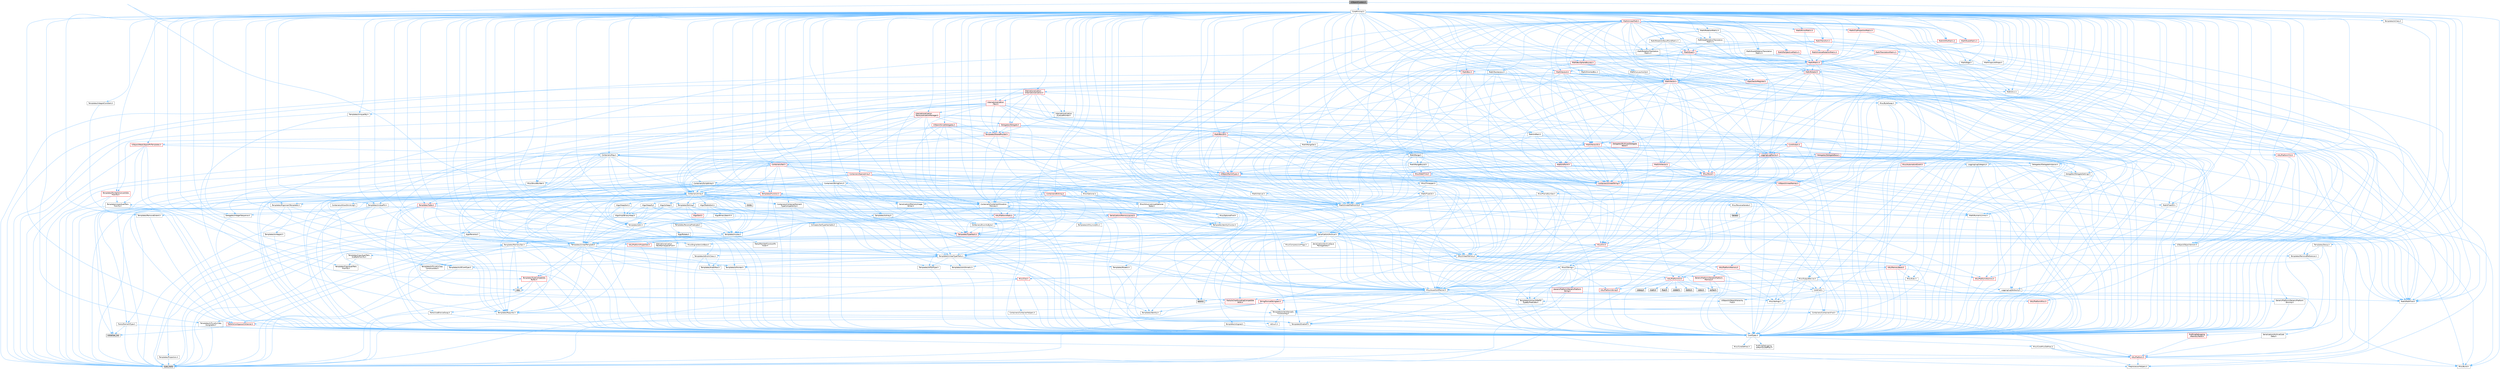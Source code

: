 digraph "UObjectClusters.h"
{
 // INTERACTIVE_SVG=YES
 // LATEX_PDF_SIZE
  bgcolor="transparent";
  edge [fontname=Helvetica,fontsize=10,labelfontname=Helvetica,labelfontsize=10];
  node [fontname=Helvetica,fontsize=10,shape=box,height=0.2,width=0.4];
  Node1 [id="Node000001",label="UObjectClusters.h",height=0.2,width=0.4,color="gray40", fillcolor="grey60", style="filled", fontcolor="black",tooltip=" "];
  Node1 -> Node2 [id="edge1_Node000001_Node000002",color="steelblue1",style="solid",tooltip=" "];
  Node2 [id="Node000002",label="Containers/Array.h",height=0.2,width=0.4,color="grey40", fillcolor="white", style="filled",URL="$df/dd0/Array_8h.html",tooltip=" "];
  Node2 -> Node3 [id="edge2_Node000002_Node000003",color="steelblue1",style="solid",tooltip=" "];
  Node3 [id="Node000003",label="CoreTypes.h",height=0.2,width=0.4,color="grey40", fillcolor="white", style="filled",URL="$dc/dec/CoreTypes_8h.html",tooltip=" "];
  Node3 -> Node4 [id="edge3_Node000003_Node000004",color="steelblue1",style="solid",tooltip=" "];
  Node4 [id="Node000004",label="HAL/Platform.h",height=0.2,width=0.4,color="red", fillcolor="#FFF0F0", style="filled",URL="$d9/dd0/Platform_8h.html",tooltip=" "];
  Node4 -> Node5 [id="edge4_Node000004_Node000005",color="steelblue1",style="solid",tooltip=" "];
  Node5 [id="Node000005",label="Misc/Build.h",height=0.2,width=0.4,color="grey40", fillcolor="white", style="filled",URL="$d3/dbb/Build_8h.html",tooltip=" "];
  Node4 -> Node7 [id="edge5_Node000004_Node000007",color="steelblue1",style="solid",tooltip=" "];
  Node7 [id="Node000007",label="type_traits",height=0.2,width=0.4,color="grey60", fillcolor="#E0E0E0", style="filled",tooltip=" "];
  Node4 -> Node8 [id="edge6_Node000004_Node000008",color="steelblue1",style="solid",tooltip=" "];
  Node8 [id="Node000008",label="PreprocessorHelpers.h",height=0.2,width=0.4,color="grey40", fillcolor="white", style="filled",URL="$db/ddb/PreprocessorHelpers_8h.html",tooltip=" "];
  Node3 -> Node14 [id="edge7_Node000003_Node000014",color="steelblue1",style="solid",tooltip=" "];
  Node14 [id="Node000014",label="ProfilingDebugging\l/UMemoryDefines.h",height=0.2,width=0.4,color="grey40", fillcolor="white", style="filled",URL="$d2/da2/UMemoryDefines_8h.html",tooltip=" "];
  Node3 -> Node15 [id="edge8_Node000003_Node000015",color="steelblue1",style="solid",tooltip=" "];
  Node15 [id="Node000015",label="Misc/CoreMiscDefines.h",height=0.2,width=0.4,color="grey40", fillcolor="white", style="filled",URL="$da/d38/CoreMiscDefines_8h.html",tooltip=" "];
  Node15 -> Node4 [id="edge9_Node000015_Node000004",color="steelblue1",style="solid",tooltip=" "];
  Node15 -> Node8 [id="edge10_Node000015_Node000008",color="steelblue1",style="solid",tooltip=" "];
  Node3 -> Node16 [id="edge11_Node000003_Node000016",color="steelblue1",style="solid",tooltip=" "];
  Node16 [id="Node000016",label="Misc/CoreDefines.h",height=0.2,width=0.4,color="grey40", fillcolor="white", style="filled",URL="$d3/dd2/CoreDefines_8h.html",tooltip=" "];
  Node2 -> Node17 [id="edge12_Node000002_Node000017",color="steelblue1",style="solid",tooltip=" "];
  Node17 [id="Node000017",label="Misc/AssertionMacros.h",height=0.2,width=0.4,color="grey40", fillcolor="white", style="filled",URL="$d0/dfa/AssertionMacros_8h.html",tooltip=" "];
  Node17 -> Node3 [id="edge13_Node000017_Node000003",color="steelblue1",style="solid",tooltip=" "];
  Node17 -> Node4 [id="edge14_Node000017_Node000004",color="steelblue1",style="solid",tooltip=" "];
  Node17 -> Node18 [id="edge15_Node000017_Node000018",color="steelblue1",style="solid",tooltip=" "];
  Node18 [id="Node000018",label="HAL/PlatformMisc.h",height=0.2,width=0.4,color="red", fillcolor="#FFF0F0", style="filled",URL="$d0/df5/PlatformMisc_8h.html",tooltip=" "];
  Node18 -> Node3 [id="edge16_Node000018_Node000003",color="steelblue1",style="solid",tooltip=" "];
  Node17 -> Node8 [id="edge17_Node000017_Node000008",color="steelblue1",style="solid",tooltip=" "];
  Node17 -> Node54 [id="edge18_Node000017_Node000054",color="steelblue1",style="solid",tooltip=" "];
  Node54 [id="Node000054",label="Templates/EnableIf.h",height=0.2,width=0.4,color="grey40", fillcolor="white", style="filled",URL="$d7/d60/EnableIf_8h.html",tooltip=" "];
  Node54 -> Node3 [id="edge19_Node000054_Node000003",color="steelblue1",style="solid",tooltip=" "];
  Node17 -> Node55 [id="edge20_Node000017_Node000055",color="steelblue1",style="solid",tooltip=" "];
  Node55 [id="Node000055",label="Templates/IsArrayOrRefOf\lTypeByPredicate.h",height=0.2,width=0.4,color="grey40", fillcolor="white", style="filled",URL="$d6/da1/IsArrayOrRefOfTypeByPredicate_8h.html",tooltip=" "];
  Node55 -> Node3 [id="edge21_Node000055_Node000003",color="steelblue1",style="solid",tooltip=" "];
  Node17 -> Node56 [id="edge22_Node000017_Node000056",color="steelblue1",style="solid",tooltip=" "];
  Node56 [id="Node000056",label="Templates/IsValidVariadic\lFunctionArg.h",height=0.2,width=0.4,color="grey40", fillcolor="white", style="filled",URL="$d0/dc8/IsValidVariadicFunctionArg_8h.html",tooltip=" "];
  Node56 -> Node3 [id="edge23_Node000056_Node000003",color="steelblue1",style="solid",tooltip=" "];
  Node56 -> Node57 [id="edge24_Node000056_Node000057",color="steelblue1",style="solid",tooltip=" "];
  Node57 [id="Node000057",label="IsEnum.h",height=0.2,width=0.4,color="grey40", fillcolor="white", style="filled",URL="$d4/de5/IsEnum_8h.html",tooltip=" "];
  Node56 -> Node7 [id="edge25_Node000056_Node000007",color="steelblue1",style="solid",tooltip=" "];
  Node17 -> Node58 [id="edge26_Node000017_Node000058",color="steelblue1",style="solid",tooltip=" "];
  Node58 [id="Node000058",label="Traits/IsCharEncodingCompatible\lWith.h",height=0.2,width=0.4,color="red", fillcolor="#FFF0F0", style="filled",URL="$df/dd1/IsCharEncodingCompatibleWith_8h.html",tooltip=" "];
  Node58 -> Node7 [id="edge27_Node000058_Node000007",color="steelblue1",style="solid",tooltip=" "];
  Node17 -> Node60 [id="edge28_Node000017_Node000060",color="steelblue1",style="solid",tooltip=" "];
  Node60 [id="Node000060",label="Misc/VarArgs.h",height=0.2,width=0.4,color="grey40", fillcolor="white", style="filled",URL="$d5/d6f/VarArgs_8h.html",tooltip=" "];
  Node60 -> Node3 [id="edge29_Node000060_Node000003",color="steelblue1",style="solid",tooltip=" "];
  Node17 -> Node61 [id="edge30_Node000017_Node000061",color="steelblue1",style="solid",tooltip=" "];
  Node61 [id="Node000061",label="String/FormatStringSan.h",height=0.2,width=0.4,color="red", fillcolor="#FFF0F0", style="filled",URL="$d3/d8b/FormatStringSan_8h.html",tooltip=" "];
  Node61 -> Node7 [id="edge31_Node000061_Node000007",color="steelblue1",style="solid",tooltip=" "];
  Node61 -> Node3 [id="edge32_Node000061_Node000003",color="steelblue1",style="solid",tooltip=" "];
  Node61 -> Node62 [id="edge33_Node000061_Node000062",color="steelblue1",style="solid",tooltip=" "];
  Node62 [id="Node000062",label="Templates/Requires.h",height=0.2,width=0.4,color="grey40", fillcolor="white", style="filled",URL="$dc/d96/Requires_8h.html",tooltip=" "];
  Node62 -> Node54 [id="edge34_Node000062_Node000054",color="steelblue1",style="solid",tooltip=" "];
  Node62 -> Node7 [id="edge35_Node000062_Node000007",color="steelblue1",style="solid",tooltip=" "];
  Node61 -> Node63 [id="edge36_Node000061_Node000063",color="steelblue1",style="solid",tooltip=" "];
  Node63 [id="Node000063",label="Templates/Identity.h",height=0.2,width=0.4,color="grey40", fillcolor="white", style="filled",URL="$d0/dd5/Identity_8h.html",tooltip=" "];
  Node61 -> Node56 [id="edge37_Node000061_Node000056",color="steelblue1",style="solid",tooltip=" "];
  Node61 -> Node26 [id="edge38_Node000061_Node000026",color="steelblue1",style="solid",tooltip=" "];
  Node26 [id="Node000026",label="Containers/ContainersFwd.h",height=0.2,width=0.4,color="grey40", fillcolor="white", style="filled",URL="$d4/d0a/ContainersFwd_8h.html",tooltip=" "];
  Node26 -> Node4 [id="edge39_Node000026_Node000004",color="steelblue1",style="solid",tooltip=" "];
  Node26 -> Node3 [id="edge40_Node000026_Node000003",color="steelblue1",style="solid",tooltip=" "];
  Node26 -> Node23 [id="edge41_Node000026_Node000023",color="steelblue1",style="solid",tooltip=" "];
  Node23 [id="Node000023",label="Traits/IsContiguousContainer.h",height=0.2,width=0.4,color="red", fillcolor="#FFF0F0", style="filled",URL="$d5/d3c/IsContiguousContainer_8h.html",tooltip=" "];
  Node23 -> Node3 [id="edge42_Node000023_Node000003",color="steelblue1",style="solid",tooltip=" "];
  Node23 -> Node22 [id="edge43_Node000023_Node000022",color="steelblue1",style="solid",tooltip=" "];
  Node22 [id="Node000022",label="initializer_list",height=0.2,width=0.4,color="grey60", fillcolor="#E0E0E0", style="filled",tooltip=" "];
  Node17 -> Node67 [id="edge44_Node000017_Node000067",color="steelblue1",style="solid",tooltip=" "];
  Node67 [id="Node000067",label="atomic",height=0.2,width=0.4,color="grey60", fillcolor="#E0E0E0", style="filled",tooltip=" "];
  Node2 -> Node68 [id="edge45_Node000002_Node000068",color="steelblue1",style="solid",tooltip=" "];
  Node68 [id="Node000068",label="Misc/IntrusiveUnsetOptional\lState.h",height=0.2,width=0.4,color="grey40", fillcolor="white", style="filled",URL="$d2/d0a/IntrusiveUnsetOptionalState_8h.html",tooltip=" "];
  Node68 -> Node69 [id="edge46_Node000068_Node000069",color="steelblue1",style="solid",tooltip=" "];
  Node69 [id="Node000069",label="Misc/OptionalFwd.h",height=0.2,width=0.4,color="grey40", fillcolor="white", style="filled",URL="$dc/d50/OptionalFwd_8h.html",tooltip=" "];
  Node2 -> Node70 [id="edge47_Node000002_Node000070",color="steelblue1",style="solid",tooltip=" "];
  Node70 [id="Node000070",label="Misc/ReverseIterate.h",height=0.2,width=0.4,color="grey40", fillcolor="white", style="filled",URL="$db/de3/ReverseIterate_8h.html",tooltip=" "];
  Node70 -> Node4 [id="edge48_Node000070_Node000004",color="steelblue1",style="solid",tooltip=" "];
  Node70 -> Node71 [id="edge49_Node000070_Node000071",color="steelblue1",style="solid",tooltip=" "];
  Node71 [id="Node000071",label="iterator",height=0.2,width=0.4,color="grey60", fillcolor="#E0E0E0", style="filled",tooltip=" "];
  Node2 -> Node72 [id="edge50_Node000002_Node000072",color="steelblue1",style="solid",tooltip=" "];
  Node72 [id="Node000072",label="HAL/UnrealMemory.h",height=0.2,width=0.4,color="grey40", fillcolor="white", style="filled",URL="$d9/d96/UnrealMemory_8h.html",tooltip=" "];
  Node72 -> Node3 [id="edge51_Node000072_Node000003",color="steelblue1",style="solid",tooltip=" "];
  Node72 -> Node73 [id="edge52_Node000072_Node000073",color="steelblue1",style="solid",tooltip=" "];
  Node73 [id="Node000073",label="GenericPlatform/GenericPlatform\lMemory.h",height=0.2,width=0.4,color="red", fillcolor="#FFF0F0", style="filled",URL="$dd/d22/GenericPlatformMemory_8h.html",tooltip=" "];
  Node73 -> Node25 [id="edge53_Node000073_Node000025",color="steelblue1",style="solid",tooltip=" "];
  Node25 [id="Node000025",label="CoreFwd.h",height=0.2,width=0.4,color="grey40", fillcolor="white", style="filled",URL="$d1/d1e/CoreFwd_8h.html",tooltip=" "];
  Node25 -> Node3 [id="edge54_Node000025_Node000003",color="steelblue1",style="solid",tooltip=" "];
  Node25 -> Node26 [id="edge55_Node000025_Node000026",color="steelblue1",style="solid",tooltip=" "];
  Node25 -> Node27 [id="edge56_Node000025_Node000027",color="steelblue1",style="solid",tooltip=" "];
  Node27 [id="Node000027",label="Math/MathFwd.h",height=0.2,width=0.4,color="grey40", fillcolor="white", style="filled",URL="$d2/d10/MathFwd_8h.html",tooltip=" "];
  Node27 -> Node4 [id="edge57_Node000027_Node000004",color="steelblue1",style="solid",tooltip=" "];
  Node25 -> Node28 [id="edge58_Node000025_Node000028",color="steelblue1",style="solid",tooltip=" "];
  Node28 [id="Node000028",label="UObject/UObjectHierarchy\lFwd.h",height=0.2,width=0.4,color="grey40", fillcolor="white", style="filled",URL="$d3/d13/UObjectHierarchyFwd_8h.html",tooltip=" "];
  Node73 -> Node3 [id="edge59_Node000073_Node000003",color="steelblue1",style="solid",tooltip=" "];
  Node73 -> Node74 [id="edge60_Node000073_Node000074",color="steelblue1",style="solid",tooltip=" "];
  Node74 [id="Node000074",label="HAL/PlatformString.h",height=0.2,width=0.4,color="red", fillcolor="#FFF0F0", style="filled",URL="$db/db5/PlatformString_8h.html",tooltip=" "];
  Node74 -> Node3 [id="edge61_Node000074_Node000003",color="steelblue1",style="solid",tooltip=" "];
  Node73 -> Node32 [id="edge62_Node000073_Node000032",color="steelblue1",style="solid",tooltip=" "];
  Node32 [id="Node000032",label="wchar.h",height=0.2,width=0.4,color="grey60", fillcolor="#E0E0E0", style="filled",tooltip=" "];
  Node72 -> Node76 [id="edge63_Node000072_Node000076",color="steelblue1",style="solid",tooltip=" "];
  Node76 [id="Node000076",label="HAL/MemoryBase.h",height=0.2,width=0.4,color="red", fillcolor="#FFF0F0", style="filled",URL="$d6/d9f/MemoryBase_8h.html",tooltip=" "];
  Node76 -> Node3 [id="edge64_Node000076_Node000003",color="steelblue1",style="solid",tooltip=" "];
  Node76 -> Node47 [id="edge65_Node000076_Node000047",color="steelblue1",style="solid",tooltip=" "];
  Node47 [id="Node000047",label="HAL/PlatformAtomics.h",height=0.2,width=0.4,color="red", fillcolor="#FFF0F0", style="filled",URL="$d3/d36/PlatformAtomics_8h.html",tooltip=" "];
  Node47 -> Node3 [id="edge66_Node000047_Node000003",color="steelblue1",style="solid",tooltip=" "];
  Node76 -> Node30 [id="edge67_Node000076_Node000030",color="steelblue1",style="solid",tooltip=" "];
  Node30 [id="Node000030",label="HAL/PlatformCrt.h",height=0.2,width=0.4,color="red", fillcolor="#FFF0F0", style="filled",URL="$d8/d75/PlatformCrt_8h.html",tooltip=" "];
  Node30 -> Node31 [id="edge68_Node000030_Node000031",color="steelblue1",style="solid",tooltip=" "];
  Node31 [id="Node000031",label="new",height=0.2,width=0.4,color="grey60", fillcolor="#E0E0E0", style="filled",tooltip=" "];
  Node30 -> Node32 [id="edge69_Node000030_Node000032",color="steelblue1",style="solid",tooltip=" "];
  Node30 -> Node33 [id="edge70_Node000030_Node000033",color="steelblue1",style="solid",tooltip=" "];
  Node33 [id="Node000033",label="stddef.h",height=0.2,width=0.4,color="grey60", fillcolor="#E0E0E0", style="filled",tooltip=" "];
  Node30 -> Node34 [id="edge71_Node000030_Node000034",color="steelblue1",style="solid",tooltip=" "];
  Node34 [id="Node000034",label="stdlib.h",height=0.2,width=0.4,color="grey60", fillcolor="#E0E0E0", style="filled",tooltip=" "];
  Node30 -> Node35 [id="edge72_Node000030_Node000035",color="steelblue1",style="solid",tooltip=" "];
  Node35 [id="Node000035",label="stdio.h",height=0.2,width=0.4,color="grey60", fillcolor="#E0E0E0", style="filled",tooltip=" "];
  Node30 -> Node36 [id="edge73_Node000030_Node000036",color="steelblue1",style="solid",tooltip=" "];
  Node36 [id="Node000036",label="stdarg.h",height=0.2,width=0.4,color="grey60", fillcolor="#E0E0E0", style="filled",tooltip=" "];
  Node30 -> Node37 [id="edge74_Node000030_Node000037",color="steelblue1",style="solid",tooltip=" "];
  Node37 [id="Node000037",label="math.h",height=0.2,width=0.4,color="grey60", fillcolor="#E0E0E0", style="filled",tooltip=" "];
  Node30 -> Node38 [id="edge75_Node000030_Node000038",color="steelblue1",style="solid",tooltip=" "];
  Node38 [id="Node000038",label="float.h",height=0.2,width=0.4,color="grey60", fillcolor="#E0E0E0", style="filled",tooltip=" "];
  Node76 -> Node77 [id="edge76_Node000076_Node000077",color="steelblue1",style="solid",tooltip=" "];
  Node77 [id="Node000077",label="Misc/Exec.h",height=0.2,width=0.4,color="grey40", fillcolor="white", style="filled",URL="$de/ddb/Exec_8h.html",tooltip=" "];
  Node77 -> Node3 [id="edge77_Node000077_Node000003",color="steelblue1",style="solid",tooltip=" "];
  Node77 -> Node17 [id="edge78_Node000077_Node000017",color="steelblue1",style="solid",tooltip=" "];
  Node76 -> Node78 [id="edge79_Node000076_Node000078",color="steelblue1",style="solid",tooltip=" "];
  Node78 [id="Node000078",label="Misc/OutputDevice.h",height=0.2,width=0.4,color="grey40", fillcolor="white", style="filled",URL="$d7/d32/OutputDevice_8h.html",tooltip=" "];
  Node78 -> Node25 [id="edge80_Node000078_Node000025",color="steelblue1",style="solid",tooltip=" "];
  Node78 -> Node3 [id="edge81_Node000078_Node000003",color="steelblue1",style="solid",tooltip=" "];
  Node78 -> Node79 [id="edge82_Node000078_Node000079",color="steelblue1",style="solid",tooltip=" "];
  Node79 [id="Node000079",label="Logging/LogVerbosity.h",height=0.2,width=0.4,color="grey40", fillcolor="white", style="filled",URL="$d2/d8f/LogVerbosity_8h.html",tooltip=" "];
  Node79 -> Node3 [id="edge83_Node000079_Node000003",color="steelblue1",style="solid",tooltip=" "];
  Node78 -> Node60 [id="edge84_Node000078_Node000060",color="steelblue1",style="solid",tooltip=" "];
  Node78 -> Node55 [id="edge85_Node000078_Node000055",color="steelblue1",style="solid",tooltip=" "];
  Node78 -> Node56 [id="edge86_Node000078_Node000056",color="steelblue1",style="solid",tooltip=" "];
  Node78 -> Node58 [id="edge87_Node000078_Node000058",color="steelblue1",style="solid",tooltip=" "];
  Node72 -> Node89 [id="edge88_Node000072_Node000089",color="steelblue1",style="solid",tooltip=" "];
  Node89 [id="Node000089",label="HAL/PlatformMemory.h",height=0.2,width=0.4,color="red", fillcolor="#FFF0F0", style="filled",URL="$de/d68/PlatformMemory_8h.html",tooltip=" "];
  Node89 -> Node3 [id="edge89_Node000089_Node000003",color="steelblue1",style="solid",tooltip=" "];
  Node89 -> Node73 [id="edge90_Node000089_Node000073",color="steelblue1",style="solid",tooltip=" "];
  Node72 -> Node91 [id="edge91_Node000072_Node000091",color="steelblue1",style="solid",tooltip=" "];
  Node91 [id="Node000091",label="ProfilingDebugging\l/MemoryTrace.h",height=0.2,width=0.4,color="red", fillcolor="#FFF0F0", style="filled",URL="$da/dd7/MemoryTrace_8h.html",tooltip=" "];
  Node91 -> Node4 [id="edge92_Node000091_Node000004",color="steelblue1",style="solid",tooltip=" "];
  Node72 -> Node92 [id="edge93_Node000072_Node000092",color="steelblue1",style="solid",tooltip=" "];
  Node92 [id="Node000092",label="Templates/IsPointer.h",height=0.2,width=0.4,color="grey40", fillcolor="white", style="filled",URL="$d7/d05/IsPointer_8h.html",tooltip=" "];
  Node92 -> Node3 [id="edge94_Node000092_Node000003",color="steelblue1",style="solid",tooltip=" "];
  Node2 -> Node93 [id="edge95_Node000002_Node000093",color="steelblue1",style="solid",tooltip=" "];
  Node93 [id="Node000093",label="Templates/UnrealTypeTraits.h",height=0.2,width=0.4,color="grey40", fillcolor="white", style="filled",URL="$d2/d2d/UnrealTypeTraits_8h.html",tooltip=" "];
  Node93 -> Node3 [id="edge96_Node000093_Node000003",color="steelblue1",style="solid",tooltip=" "];
  Node93 -> Node92 [id="edge97_Node000093_Node000092",color="steelblue1",style="solid",tooltip=" "];
  Node93 -> Node17 [id="edge98_Node000093_Node000017",color="steelblue1",style="solid",tooltip=" "];
  Node93 -> Node85 [id="edge99_Node000093_Node000085",color="steelblue1",style="solid",tooltip=" "];
  Node85 [id="Node000085",label="Templates/AndOrNot.h",height=0.2,width=0.4,color="grey40", fillcolor="white", style="filled",URL="$db/d0a/AndOrNot_8h.html",tooltip=" "];
  Node85 -> Node3 [id="edge100_Node000085_Node000003",color="steelblue1",style="solid",tooltip=" "];
  Node93 -> Node54 [id="edge101_Node000093_Node000054",color="steelblue1",style="solid",tooltip=" "];
  Node93 -> Node94 [id="edge102_Node000093_Node000094",color="steelblue1",style="solid",tooltip=" "];
  Node94 [id="Node000094",label="Templates/IsArithmetic.h",height=0.2,width=0.4,color="grey40", fillcolor="white", style="filled",URL="$d2/d5d/IsArithmetic_8h.html",tooltip=" "];
  Node94 -> Node3 [id="edge103_Node000094_Node000003",color="steelblue1",style="solid",tooltip=" "];
  Node93 -> Node57 [id="edge104_Node000093_Node000057",color="steelblue1",style="solid",tooltip=" "];
  Node93 -> Node95 [id="edge105_Node000093_Node000095",color="steelblue1",style="solid",tooltip=" "];
  Node95 [id="Node000095",label="Templates/Models.h",height=0.2,width=0.4,color="grey40", fillcolor="white", style="filled",URL="$d3/d0c/Models_8h.html",tooltip=" "];
  Node95 -> Node63 [id="edge106_Node000095_Node000063",color="steelblue1",style="solid",tooltip=" "];
  Node93 -> Node96 [id="edge107_Node000093_Node000096",color="steelblue1",style="solid",tooltip=" "];
  Node96 [id="Node000096",label="Templates/IsPODType.h",height=0.2,width=0.4,color="grey40", fillcolor="white", style="filled",URL="$d7/db1/IsPODType_8h.html",tooltip=" "];
  Node96 -> Node3 [id="edge108_Node000096_Node000003",color="steelblue1",style="solid",tooltip=" "];
  Node93 -> Node97 [id="edge109_Node000093_Node000097",color="steelblue1",style="solid",tooltip=" "];
  Node97 [id="Node000097",label="Templates/IsUECoreType.h",height=0.2,width=0.4,color="grey40", fillcolor="white", style="filled",URL="$d1/db8/IsUECoreType_8h.html",tooltip=" "];
  Node97 -> Node3 [id="edge110_Node000097_Node000003",color="steelblue1",style="solid",tooltip=" "];
  Node97 -> Node7 [id="edge111_Node000097_Node000007",color="steelblue1",style="solid",tooltip=" "];
  Node93 -> Node86 [id="edge112_Node000093_Node000086",color="steelblue1",style="solid",tooltip=" "];
  Node86 [id="Node000086",label="Templates/IsTriviallyCopy\lConstructible.h",height=0.2,width=0.4,color="grey40", fillcolor="white", style="filled",URL="$d3/d78/IsTriviallyCopyConstructible_8h.html",tooltip=" "];
  Node86 -> Node3 [id="edge113_Node000086_Node000003",color="steelblue1",style="solid",tooltip=" "];
  Node86 -> Node7 [id="edge114_Node000086_Node000007",color="steelblue1",style="solid",tooltip=" "];
  Node2 -> Node98 [id="edge115_Node000002_Node000098",color="steelblue1",style="solid",tooltip=" "];
  Node98 [id="Node000098",label="Templates/UnrealTemplate.h",height=0.2,width=0.4,color="grey40", fillcolor="white", style="filled",URL="$d4/d24/UnrealTemplate_8h.html",tooltip=" "];
  Node98 -> Node3 [id="edge116_Node000098_Node000003",color="steelblue1",style="solid",tooltip=" "];
  Node98 -> Node92 [id="edge117_Node000098_Node000092",color="steelblue1",style="solid",tooltip=" "];
  Node98 -> Node72 [id="edge118_Node000098_Node000072",color="steelblue1",style="solid",tooltip=" "];
  Node98 -> Node99 [id="edge119_Node000098_Node000099",color="steelblue1",style="solid",tooltip=" "];
  Node99 [id="Node000099",label="Templates/CopyQualifiers\lAndRefsFromTo.h",height=0.2,width=0.4,color="grey40", fillcolor="white", style="filled",URL="$d3/db3/CopyQualifiersAndRefsFromTo_8h.html",tooltip=" "];
  Node99 -> Node100 [id="edge120_Node000099_Node000100",color="steelblue1",style="solid",tooltip=" "];
  Node100 [id="Node000100",label="Templates/CopyQualifiers\lFromTo.h",height=0.2,width=0.4,color="grey40", fillcolor="white", style="filled",URL="$d5/db4/CopyQualifiersFromTo_8h.html",tooltip=" "];
  Node98 -> Node93 [id="edge121_Node000098_Node000093",color="steelblue1",style="solid",tooltip=" "];
  Node98 -> Node101 [id="edge122_Node000098_Node000101",color="steelblue1",style="solid",tooltip=" "];
  Node101 [id="Node000101",label="Templates/RemoveReference.h",height=0.2,width=0.4,color="grey40", fillcolor="white", style="filled",URL="$da/dbe/RemoveReference_8h.html",tooltip=" "];
  Node101 -> Node3 [id="edge123_Node000101_Node000003",color="steelblue1",style="solid",tooltip=" "];
  Node98 -> Node62 [id="edge124_Node000098_Node000062",color="steelblue1",style="solid",tooltip=" "];
  Node98 -> Node102 [id="edge125_Node000098_Node000102",color="steelblue1",style="solid",tooltip=" "];
  Node102 [id="Node000102",label="Templates/TypeCompatible\lBytes.h",height=0.2,width=0.4,color="red", fillcolor="#FFF0F0", style="filled",URL="$df/d0a/TypeCompatibleBytes_8h.html",tooltip=" "];
  Node102 -> Node3 [id="edge126_Node000102_Node000003",color="steelblue1",style="solid",tooltip=" "];
  Node102 -> Node31 [id="edge127_Node000102_Node000031",color="steelblue1",style="solid",tooltip=" "];
  Node102 -> Node7 [id="edge128_Node000102_Node000007",color="steelblue1",style="solid",tooltip=" "];
  Node98 -> Node63 [id="edge129_Node000098_Node000063",color="steelblue1",style="solid",tooltip=" "];
  Node98 -> Node23 [id="edge130_Node000098_Node000023",color="steelblue1",style="solid",tooltip=" "];
  Node98 -> Node103 [id="edge131_Node000098_Node000103",color="steelblue1",style="solid",tooltip=" "];
  Node103 [id="Node000103",label="Traits/UseBitwiseSwap.h",height=0.2,width=0.4,color="grey40", fillcolor="white", style="filled",URL="$db/df3/UseBitwiseSwap_8h.html",tooltip=" "];
  Node103 -> Node3 [id="edge132_Node000103_Node000003",color="steelblue1",style="solid",tooltip=" "];
  Node103 -> Node7 [id="edge133_Node000103_Node000007",color="steelblue1",style="solid",tooltip=" "];
  Node98 -> Node7 [id="edge134_Node000098_Node000007",color="steelblue1",style="solid",tooltip=" "];
  Node2 -> Node104 [id="edge135_Node000002_Node000104",color="steelblue1",style="solid",tooltip=" "];
  Node104 [id="Node000104",label="Containers/AllowShrinking.h",height=0.2,width=0.4,color="grey40", fillcolor="white", style="filled",URL="$d7/d1a/AllowShrinking_8h.html",tooltip=" "];
  Node104 -> Node3 [id="edge136_Node000104_Node000003",color="steelblue1",style="solid",tooltip=" "];
  Node2 -> Node105 [id="edge137_Node000002_Node000105",color="steelblue1",style="solid",tooltip=" "];
  Node105 [id="Node000105",label="Containers/ContainerAllocation\lPolicies.h",height=0.2,width=0.4,color="grey40", fillcolor="white", style="filled",URL="$d7/dff/ContainerAllocationPolicies_8h.html",tooltip=" "];
  Node105 -> Node3 [id="edge138_Node000105_Node000003",color="steelblue1",style="solid",tooltip=" "];
  Node105 -> Node106 [id="edge139_Node000105_Node000106",color="steelblue1",style="solid",tooltip=" "];
  Node106 [id="Node000106",label="Containers/ContainerHelpers.h",height=0.2,width=0.4,color="grey40", fillcolor="white", style="filled",URL="$d7/d33/ContainerHelpers_8h.html",tooltip=" "];
  Node106 -> Node3 [id="edge140_Node000106_Node000003",color="steelblue1",style="solid",tooltip=" "];
  Node105 -> Node105 [id="edge141_Node000105_Node000105",color="steelblue1",style="solid",tooltip=" "];
  Node105 -> Node107 [id="edge142_Node000105_Node000107",color="steelblue1",style="solid",tooltip=" "];
  Node107 [id="Node000107",label="HAL/PlatformMath.h",height=0.2,width=0.4,color="red", fillcolor="#FFF0F0", style="filled",URL="$dc/d53/PlatformMath_8h.html",tooltip=" "];
  Node107 -> Node3 [id="edge143_Node000107_Node000003",color="steelblue1",style="solid",tooltip=" "];
  Node105 -> Node72 [id="edge144_Node000105_Node000072",color="steelblue1",style="solid",tooltip=" "];
  Node105 -> Node40 [id="edge145_Node000105_Node000040",color="steelblue1",style="solid",tooltip=" "];
  Node40 [id="Node000040",label="Math/NumericLimits.h",height=0.2,width=0.4,color="grey40", fillcolor="white", style="filled",URL="$df/d1b/NumericLimits_8h.html",tooltip=" "];
  Node40 -> Node3 [id="edge146_Node000040_Node000003",color="steelblue1",style="solid",tooltip=" "];
  Node105 -> Node17 [id="edge147_Node000105_Node000017",color="steelblue1",style="solid",tooltip=" "];
  Node105 -> Node115 [id="edge148_Node000105_Node000115",color="steelblue1",style="solid",tooltip=" "];
  Node115 [id="Node000115",label="Templates/IsPolymorphic.h",height=0.2,width=0.4,color="grey40", fillcolor="white", style="filled",URL="$dc/d20/IsPolymorphic_8h.html",tooltip=" "];
  Node105 -> Node116 [id="edge149_Node000105_Node000116",color="steelblue1",style="solid",tooltip=" "];
  Node116 [id="Node000116",label="Templates/MemoryOps.h",height=0.2,width=0.4,color="grey40", fillcolor="white", style="filled",URL="$db/dea/MemoryOps_8h.html",tooltip=" "];
  Node116 -> Node3 [id="edge150_Node000116_Node000003",color="steelblue1",style="solid",tooltip=" "];
  Node116 -> Node72 [id="edge151_Node000116_Node000072",color="steelblue1",style="solid",tooltip=" "];
  Node116 -> Node87 [id="edge152_Node000116_Node000087",color="steelblue1",style="solid",tooltip=" "];
  Node87 [id="Node000087",label="Templates/IsTriviallyCopy\lAssignable.h",height=0.2,width=0.4,color="grey40", fillcolor="white", style="filled",URL="$d2/df2/IsTriviallyCopyAssignable_8h.html",tooltip=" "];
  Node87 -> Node3 [id="edge153_Node000087_Node000003",color="steelblue1",style="solid",tooltip=" "];
  Node87 -> Node7 [id="edge154_Node000087_Node000007",color="steelblue1",style="solid",tooltip=" "];
  Node116 -> Node86 [id="edge155_Node000116_Node000086",color="steelblue1",style="solid",tooltip=" "];
  Node116 -> Node62 [id="edge156_Node000116_Node000062",color="steelblue1",style="solid",tooltip=" "];
  Node116 -> Node93 [id="edge157_Node000116_Node000093",color="steelblue1",style="solid",tooltip=" "];
  Node116 -> Node103 [id="edge158_Node000116_Node000103",color="steelblue1",style="solid",tooltip=" "];
  Node116 -> Node31 [id="edge159_Node000116_Node000031",color="steelblue1",style="solid",tooltip=" "];
  Node116 -> Node7 [id="edge160_Node000116_Node000007",color="steelblue1",style="solid",tooltip=" "];
  Node105 -> Node102 [id="edge161_Node000105_Node000102",color="steelblue1",style="solid",tooltip=" "];
  Node105 -> Node7 [id="edge162_Node000105_Node000007",color="steelblue1",style="solid",tooltip=" "];
  Node2 -> Node117 [id="edge163_Node000002_Node000117",color="steelblue1",style="solid",tooltip=" "];
  Node117 [id="Node000117",label="Containers/ContainerElement\lTypeCompatibility.h",height=0.2,width=0.4,color="grey40", fillcolor="white", style="filled",URL="$df/ddf/ContainerElementTypeCompatibility_8h.html",tooltip=" "];
  Node117 -> Node3 [id="edge164_Node000117_Node000003",color="steelblue1",style="solid",tooltip=" "];
  Node117 -> Node93 [id="edge165_Node000117_Node000093",color="steelblue1",style="solid",tooltip=" "];
  Node2 -> Node118 [id="edge166_Node000002_Node000118",color="steelblue1",style="solid",tooltip=" "];
  Node118 [id="Node000118",label="Serialization/Archive.h",height=0.2,width=0.4,color="grey40", fillcolor="white", style="filled",URL="$d7/d3b/Archive_8h.html",tooltip=" "];
  Node118 -> Node25 [id="edge167_Node000118_Node000025",color="steelblue1",style="solid",tooltip=" "];
  Node118 -> Node3 [id="edge168_Node000118_Node000003",color="steelblue1",style="solid",tooltip=" "];
  Node118 -> Node119 [id="edge169_Node000118_Node000119",color="steelblue1",style="solid",tooltip=" "];
  Node119 [id="Node000119",label="HAL/PlatformProperties.h",height=0.2,width=0.4,color="red", fillcolor="#FFF0F0", style="filled",URL="$d9/db0/PlatformProperties_8h.html",tooltip=" "];
  Node119 -> Node3 [id="edge170_Node000119_Node000003",color="steelblue1",style="solid",tooltip=" "];
  Node118 -> Node122 [id="edge171_Node000118_Node000122",color="steelblue1",style="solid",tooltip=" "];
  Node122 [id="Node000122",label="Internationalization\l/TextNamespaceFwd.h",height=0.2,width=0.4,color="grey40", fillcolor="white", style="filled",URL="$d8/d97/TextNamespaceFwd_8h.html",tooltip=" "];
  Node122 -> Node3 [id="edge172_Node000122_Node000003",color="steelblue1",style="solid",tooltip=" "];
  Node118 -> Node27 [id="edge173_Node000118_Node000027",color="steelblue1",style="solid",tooltip=" "];
  Node118 -> Node17 [id="edge174_Node000118_Node000017",color="steelblue1",style="solid",tooltip=" "];
  Node118 -> Node5 [id="edge175_Node000118_Node000005",color="steelblue1",style="solid",tooltip=" "];
  Node118 -> Node41 [id="edge176_Node000118_Node000041",color="steelblue1",style="solid",tooltip=" "];
  Node41 [id="Node000041",label="Misc/CompressionFlags.h",height=0.2,width=0.4,color="grey40", fillcolor="white", style="filled",URL="$d9/d76/CompressionFlags_8h.html",tooltip=" "];
  Node118 -> Node123 [id="edge177_Node000118_Node000123",color="steelblue1",style="solid",tooltip=" "];
  Node123 [id="Node000123",label="Misc/EngineVersionBase.h",height=0.2,width=0.4,color="grey40", fillcolor="white", style="filled",URL="$d5/d2b/EngineVersionBase_8h.html",tooltip=" "];
  Node123 -> Node3 [id="edge178_Node000123_Node000003",color="steelblue1",style="solid",tooltip=" "];
  Node118 -> Node60 [id="edge179_Node000118_Node000060",color="steelblue1",style="solid",tooltip=" "];
  Node118 -> Node124 [id="edge180_Node000118_Node000124",color="steelblue1",style="solid",tooltip=" "];
  Node124 [id="Node000124",label="Serialization/ArchiveCook\lData.h",height=0.2,width=0.4,color="grey40", fillcolor="white", style="filled",URL="$dc/db6/ArchiveCookData_8h.html",tooltip=" "];
  Node124 -> Node4 [id="edge181_Node000124_Node000004",color="steelblue1",style="solid",tooltip=" "];
  Node118 -> Node125 [id="edge182_Node000118_Node000125",color="steelblue1",style="solid",tooltip=" "];
  Node125 [id="Node000125",label="Serialization/ArchiveSave\lPackageData.h",height=0.2,width=0.4,color="grey40", fillcolor="white", style="filled",URL="$d1/d37/ArchiveSavePackageData_8h.html",tooltip=" "];
  Node118 -> Node54 [id="edge183_Node000118_Node000054",color="steelblue1",style="solid",tooltip=" "];
  Node118 -> Node55 [id="edge184_Node000118_Node000055",color="steelblue1",style="solid",tooltip=" "];
  Node118 -> Node126 [id="edge185_Node000118_Node000126",color="steelblue1",style="solid",tooltip=" "];
  Node126 [id="Node000126",label="Templates/IsEnumClass.h",height=0.2,width=0.4,color="grey40", fillcolor="white", style="filled",URL="$d7/d15/IsEnumClass_8h.html",tooltip=" "];
  Node126 -> Node3 [id="edge186_Node000126_Node000003",color="steelblue1",style="solid",tooltip=" "];
  Node126 -> Node85 [id="edge187_Node000126_Node000085",color="steelblue1",style="solid",tooltip=" "];
  Node118 -> Node112 [id="edge188_Node000118_Node000112",color="steelblue1",style="solid",tooltip=" "];
  Node112 [id="Node000112",label="Templates/IsSigned.h",height=0.2,width=0.4,color="grey40", fillcolor="white", style="filled",URL="$d8/dd8/IsSigned_8h.html",tooltip=" "];
  Node112 -> Node3 [id="edge189_Node000112_Node000003",color="steelblue1",style="solid",tooltip=" "];
  Node118 -> Node56 [id="edge190_Node000118_Node000056",color="steelblue1",style="solid",tooltip=" "];
  Node118 -> Node98 [id="edge191_Node000118_Node000098",color="steelblue1",style="solid",tooltip=" "];
  Node118 -> Node58 [id="edge192_Node000118_Node000058",color="steelblue1",style="solid",tooltip=" "];
  Node118 -> Node127 [id="edge193_Node000118_Node000127",color="steelblue1",style="solid",tooltip=" "];
  Node127 [id="Node000127",label="UObject/ObjectVersion.h",height=0.2,width=0.4,color="grey40", fillcolor="white", style="filled",URL="$da/d63/ObjectVersion_8h.html",tooltip=" "];
  Node127 -> Node3 [id="edge194_Node000127_Node000003",color="steelblue1",style="solid",tooltip=" "];
  Node2 -> Node128 [id="edge195_Node000002_Node000128",color="steelblue1",style="solid",tooltip=" "];
  Node128 [id="Node000128",label="Serialization/MemoryImage\lWriter.h",height=0.2,width=0.4,color="grey40", fillcolor="white", style="filled",URL="$d0/d08/MemoryImageWriter_8h.html",tooltip=" "];
  Node128 -> Node3 [id="edge196_Node000128_Node000003",color="steelblue1",style="solid",tooltip=" "];
  Node128 -> Node129 [id="edge197_Node000128_Node000129",color="steelblue1",style="solid",tooltip=" "];
  Node129 [id="Node000129",label="Serialization/MemoryLayout.h",height=0.2,width=0.4,color="red", fillcolor="#FFF0F0", style="filled",URL="$d7/d66/MemoryLayout_8h.html",tooltip=" "];
  Node129 -> Node132 [id="edge198_Node000129_Node000132",color="steelblue1",style="solid",tooltip=" "];
  Node132 [id="Node000132",label="Containers/EnumAsByte.h",height=0.2,width=0.4,color="grey40", fillcolor="white", style="filled",URL="$d6/d9a/EnumAsByte_8h.html",tooltip=" "];
  Node132 -> Node3 [id="edge199_Node000132_Node000003",color="steelblue1",style="solid",tooltip=" "];
  Node132 -> Node96 [id="edge200_Node000132_Node000096",color="steelblue1",style="solid",tooltip=" "];
  Node132 -> Node133 [id="edge201_Node000132_Node000133",color="steelblue1",style="solid",tooltip=" "];
  Node133 [id="Node000133",label="Templates/TypeHash.h",height=0.2,width=0.4,color="red", fillcolor="#FFF0F0", style="filled",URL="$d1/d62/TypeHash_8h.html",tooltip=" "];
  Node133 -> Node3 [id="edge202_Node000133_Node000003",color="steelblue1",style="solid",tooltip=" "];
  Node133 -> Node62 [id="edge203_Node000133_Node000062",color="steelblue1",style="solid",tooltip=" "];
  Node133 -> Node134 [id="edge204_Node000133_Node000134",color="steelblue1",style="solid",tooltip=" "];
  Node134 [id="Node000134",label="Misc/Crc.h",height=0.2,width=0.4,color="red", fillcolor="#FFF0F0", style="filled",URL="$d4/dd2/Crc_8h.html",tooltip=" "];
  Node134 -> Node3 [id="edge205_Node000134_Node000003",color="steelblue1",style="solid",tooltip=" "];
  Node134 -> Node74 [id="edge206_Node000134_Node000074",color="steelblue1",style="solid",tooltip=" "];
  Node134 -> Node17 [id="edge207_Node000134_Node000017",color="steelblue1",style="solid",tooltip=" "];
  Node134 -> Node135 [id="edge208_Node000134_Node000135",color="steelblue1",style="solid",tooltip=" "];
  Node135 [id="Node000135",label="Misc/CString.h",height=0.2,width=0.4,color="grey40", fillcolor="white", style="filled",URL="$d2/d49/CString_8h.html",tooltip=" "];
  Node135 -> Node3 [id="edge209_Node000135_Node000003",color="steelblue1",style="solid",tooltip=" "];
  Node135 -> Node30 [id="edge210_Node000135_Node000030",color="steelblue1",style="solid",tooltip=" "];
  Node135 -> Node74 [id="edge211_Node000135_Node000074",color="steelblue1",style="solid",tooltip=" "];
  Node135 -> Node17 [id="edge212_Node000135_Node000017",color="steelblue1",style="solid",tooltip=" "];
  Node135 -> Node136 [id="edge213_Node000135_Node000136",color="steelblue1",style="solid",tooltip=" "];
  Node136 [id="Node000136",label="Misc/Char.h",height=0.2,width=0.4,color="red", fillcolor="#FFF0F0", style="filled",URL="$d0/d58/Char_8h.html",tooltip=" "];
  Node136 -> Node3 [id="edge214_Node000136_Node000003",color="steelblue1",style="solid",tooltip=" "];
  Node136 -> Node7 [id="edge215_Node000136_Node000007",color="steelblue1",style="solid",tooltip=" "];
  Node135 -> Node60 [id="edge216_Node000135_Node000060",color="steelblue1",style="solid",tooltip=" "];
  Node135 -> Node55 [id="edge217_Node000135_Node000055",color="steelblue1",style="solid",tooltip=" "];
  Node135 -> Node56 [id="edge218_Node000135_Node000056",color="steelblue1",style="solid",tooltip=" "];
  Node135 -> Node58 [id="edge219_Node000135_Node000058",color="steelblue1",style="solid",tooltip=" "];
  Node134 -> Node136 [id="edge220_Node000134_Node000136",color="steelblue1",style="solid",tooltip=" "];
  Node134 -> Node93 [id="edge221_Node000134_Node000093",color="steelblue1",style="solid",tooltip=" "];
  Node133 -> Node7 [id="edge222_Node000133_Node000007",color="steelblue1",style="solid",tooltip=" "];
  Node129 -> Node72 [id="edge223_Node000129_Node000072",color="steelblue1",style="solid",tooltip=" "];
  Node129 -> Node54 [id="edge224_Node000129_Node000054",color="steelblue1",style="solid",tooltip=" "];
  Node129 -> Node115 [id="edge225_Node000129_Node000115",color="steelblue1",style="solid",tooltip=" "];
  Node129 -> Node95 [id="edge226_Node000129_Node000095",color="steelblue1",style="solid",tooltip=" "];
  Node129 -> Node98 [id="edge227_Node000129_Node000098",color="steelblue1",style="solid",tooltip=" "];
  Node2 -> Node142 [id="edge228_Node000002_Node000142",color="steelblue1",style="solid",tooltip=" "];
  Node142 [id="Node000142",label="Algo/Heapify.h",height=0.2,width=0.4,color="grey40", fillcolor="white", style="filled",URL="$d0/d2a/Heapify_8h.html",tooltip=" "];
  Node142 -> Node143 [id="edge229_Node000142_Node000143",color="steelblue1",style="solid",tooltip=" "];
  Node143 [id="Node000143",label="Algo/Impl/BinaryHeap.h",height=0.2,width=0.4,color="grey40", fillcolor="white", style="filled",URL="$d7/da3/Algo_2Impl_2BinaryHeap_8h.html",tooltip=" "];
  Node143 -> Node144 [id="edge230_Node000143_Node000144",color="steelblue1",style="solid",tooltip=" "];
  Node144 [id="Node000144",label="Templates/Invoke.h",height=0.2,width=0.4,color="grey40", fillcolor="white", style="filled",URL="$d7/deb/Invoke_8h.html",tooltip=" "];
  Node144 -> Node3 [id="edge231_Node000144_Node000003",color="steelblue1",style="solid",tooltip=" "];
  Node144 -> Node145 [id="edge232_Node000144_Node000145",color="steelblue1",style="solid",tooltip=" "];
  Node145 [id="Node000145",label="Traits/MemberFunctionPtr\lOuter.h",height=0.2,width=0.4,color="grey40", fillcolor="white", style="filled",URL="$db/da7/MemberFunctionPtrOuter_8h.html",tooltip=" "];
  Node144 -> Node98 [id="edge233_Node000144_Node000098",color="steelblue1",style="solid",tooltip=" "];
  Node144 -> Node7 [id="edge234_Node000144_Node000007",color="steelblue1",style="solid",tooltip=" "];
  Node143 -> Node146 [id="edge235_Node000143_Node000146",color="steelblue1",style="solid",tooltip=" "];
  Node146 [id="Node000146",label="Templates/Projection.h",height=0.2,width=0.4,color="grey40", fillcolor="white", style="filled",URL="$d7/df0/Projection_8h.html",tooltip=" "];
  Node146 -> Node7 [id="edge236_Node000146_Node000007",color="steelblue1",style="solid",tooltip=" "];
  Node143 -> Node147 [id="edge237_Node000143_Node000147",color="steelblue1",style="solid",tooltip=" "];
  Node147 [id="Node000147",label="Templates/ReversePredicate.h",height=0.2,width=0.4,color="grey40", fillcolor="white", style="filled",URL="$d8/d28/ReversePredicate_8h.html",tooltip=" "];
  Node147 -> Node144 [id="edge238_Node000147_Node000144",color="steelblue1",style="solid",tooltip=" "];
  Node147 -> Node98 [id="edge239_Node000147_Node000098",color="steelblue1",style="solid",tooltip=" "];
  Node143 -> Node7 [id="edge240_Node000143_Node000007",color="steelblue1",style="solid",tooltip=" "];
  Node142 -> Node148 [id="edge241_Node000142_Node000148",color="steelblue1",style="solid",tooltip=" "];
  Node148 [id="Node000148",label="Templates/IdentityFunctor.h",height=0.2,width=0.4,color="grey40", fillcolor="white", style="filled",URL="$d7/d2e/IdentityFunctor_8h.html",tooltip=" "];
  Node148 -> Node4 [id="edge242_Node000148_Node000004",color="steelblue1",style="solid",tooltip=" "];
  Node142 -> Node144 [id="edge243_Node000142_Node000144",color="steelblue1",style="solid",tooltip=" "];
  Node142 -> Node149 [id="edge244_Node000142_Node000149",color="steelblue1",style="solid",tooltip=" "];
  Node149 [id="Node000149",label="Templates/Less.h",height=0.2,width=0.4,color="grey40", fillcolor="white", style="filled",URL="$de/dc8/Less_8h.html",tooltip=" "];
  Node149 -> Node3 [id="edge245_Node000149_Node000003",color="steelblue1",style="solid",tooltip=" "];
  Node149 -> Node98 [id="edge246_Node000149_Node000098",color="steelblue1",style="solid",tooltip=" "];
  Node142 -> Node98 [id="edge247_Node000142_Node000098",color="steelblue1",style="solid",tooltip=" "];
  Node2 -> Node150 [id="edge248_Node000002_Node000150",color="steelblue1",style="solid",tooltip=" "];
  Node150 [id="Node000150",label="Algo/HeapSort.h",height=0.2,width=0.4,color="grey40", fillcolor="white", style="filled",URL="$d3/d92/HeapSort_8h.html",tooltip=" "];
  Node150 -> Node143 [id="edge249_Node000150_Node000143",color="steelblue1",style="solid",tooltip=" "];
  Node150 -> Node148 [id="edge250_Node000150_Node000148",color="steelblue1",style="solid",tooltip=" "];
  Node150 -> Node149 [id="edge251_Node000150_Node000149",color="steelblue1",style="solid",tooltip=" "];
  Node150 -> Node98 [id="edge252_Node000150_Node000098",color="steelblue1",style="solid",tooltip=" "];
  Node2 -> Node151 [id="edge253_Node000002_Node000151",color="steelblue1",style="solid",tooltip=" "];
  Node151 [id="Node000151",label="Algo/IsHeap.h",height=0.2,width=0.4,color="grey40", fillcolor="white", style="filled",URL="$de/d32/IsHeap_8h.html",tooltip=" "];
  Node151 -> Node143 [id="edge254_Node000151_Node000143",color="steelblue1",style="solid",tooltip=" "];
  Node151 -> Node148 [id="edge255_Node000151_Node000148",color="steelblue1",style="solid",tooltip=" "];
  Node151 -> Node144 [id="edge256_Node000151_Node000144",color="steelblue1",style="solid",tooltip=" "];
  Node151 -> Node149 [id="edge257_Node000151_Node000149",color="steelblue1",style="solid",tooltip=" "];
  Node151 -> Node98 [id="edge258_Node000151_Node000098",color="steelblue1",style="solid",tooltip=" "];
  Node2 -> Node143 [id="edge259_Node000002_Node000143",color="steelblue1",style="solid",tooltip=" "];
  Node2 -> Node152 [id="edge260_Node000002_Node000152",color="steelblue1",style="solid",tooltip=" "];
  Node152 [id="Node000152",label="Algo/StableSort.h",height=0.2,width=0.4,color="grey40", fillcolor="white", style="filled",URL="$d7/d3c/StableSort_8h.html",tooltip=" "];
  Node152 -> Node153 [id="edge261_Node000152_Node000153",color="steelblue1",style="solid",tooltip=" "];
  Node153 [id="Node000153",label="Algo/BinarySearch.h",height=0.2,width=0.4,color="grey40", fillcolor="white", style="filled",URL="$db/db4/BinarySearch_8h.html",tooltip=" "];
  Node153 -> Node148 [id="edge262_Node000153_Node000148",color="steelblue1",style="solid",tooltip=" "];
  Node153 -> Node144 [id="edge263_Node000153_Node000144",color="steelblue1",style="solid",tooltip=" "];
  Node153 -> Node149 [id="edge264_Node000153_Node000149",color="steelblue1",style="solid",tooltip=" "];
  Node152 -> Node154 [id="edge265_Node000152_Node000154",color="steelblue1",style="solid",tooltip=" "];
  Node154 [id="Node000154",label="Algo/Rotate.h",height=0.2,width=0.4,color="grey40", fillcolor="white", style="filled",URL="$dd/da7/Rotate_8h.html",tooltip=" "];
  Node154 -> Node98 [id="edge266_Node000154_Node000098",color="steelblue1",style="solid",tooltip=" "];
  Node152 -> Node148 [id="edge267_Node000152_Node000148",color="steelblue1",style="solid",tooltip=" "];
  Node152 -> Node144 [id="edge268_Node000152_Node000144",color="steelblue1",style="solid",tooltip=" "];
  Node152 -> Node149 [id="edge269_Node000152_Node000149",color="steelblue1",style="solid",tooltip=" "];
  Node152 -> Node98 [id="edge270_Node000152_Node000098",color="steelblue1",style="solid",tooltip=" "];
  Node2 -> Node155 [id="edge271_Node000002_Node000155",color="steelblue1",style="solid",tooltip=" "];
  Node155 [id="Node000155",label="Concepts/GetTypeHashable.h",height=0.2,width=0.4,color="grey40", fillcolor="white", style="filled",URL="$d3/da2/GetTypeHashable_8h.html",tooltip=" "];
  Node155 -> Node3 [id="edge272_Node000155_Node000003",color="steelblue1",style="solid",tooltip=" "];
  Node155 -> Node133 [id="edge273_Node000155_Node000133",color="steelblue1",style="solid",tooltip=" "];
  Node2 -> Node148 [id="edge274_Node000002_Node000148",color="steelblue1",style="solid",tooltip=" "];
  Node2 -> Node144 [id="edge275_Node000002_Node000144",color="steelblue1",style="solid",tooltip=" "];
  Node2 -> Node149 [id="edge276_Node000002_Node000149",color="steelblue1",style="solid",tooltip=" "];
  Node2 -> Node156 [id="edge277_Node000002_Node000156",color="steelblue1",style="solid",tooltip=" "];
  Node156 [id="Node000156",label="Templates/LosesQualifiers\lFromTo.h",height=0.2,width=0.4,color="grey40", fillcolor="white", style="filled",URL="$d2/db3/LosesQualifiersFromTo_8h.html",tooltip=" "];
  Node156 -> Node100 [id="edge278_Node000156_Node000100",color="steelblue1",style="solid",tooltip=" "];
  Node156 -> Node7 [id="edge279_Node000156_Node000007",color="steelblue1",style="solid",tooltip=" "];
  Node2 -> Node62 [id="edge280_Node000002_Node000062",color="steelblue1",style="solid",tooltip=" "];
  Node2 -> Node157 [id="edge281_Node000002_Node000157",color="steelblue1",style="solid",tooltip=" "];
  Node157 [id="Node000157",label="Templates/Sorting.h",height=0.2,width=0.4,color="grey40", fillcolor="white", style="filled",URL="$d3/d9e/Sorting_8h.html",tooltip=" "];
  Node157 -> Node3 [id="edge282_Node000157_Node000003",color="steelblue1",style="solid",tooltip=" "];
  Node157 -> Node153 [id="edge283_Node000157_Node000153",color="steelblue1",style="solid",tooltip=" "];
  Node157 -> Node158 [id="edge284_Node000157_Node000158",color="steelblue1",style="solid",tooltip=" "];
  Node158 [id="Node000158",label="Algo/Sort.h",height=0.2,width=0.4,color="red", fillcolor="#FFF0F0", style="filled",URL="$d1/d87/Sort_8h.html",tooltip=" "];
  Node157 -> Node107 [id="edge285_Node000157_Node000107",color="steelblue1",style="solid",tooltip=" "];
  Node157 -> Node149 [id="edge286_Node000157_Node000149",color="steelblue1",style="solid",tooltip=" "];
  Node2 -> Node161 [id="edge287_Node000002_Node000161",color="steelblue1",style="solid",tooltip=" "];
  Node161 [id="Node000161",label="Templates/AlignmentTemplates.h",height=0.2,width=0.4,color="grey40", fillcolor="white", style="filled",URL="$dd/d32/AlignmentTemplates_8h.html",tooltip=" "];
  Node161 -> Node3 [id="edge288_Node000161_Node000003",color="steelblue1",style="solid",tooltip=" "];
  Node161 -> Node83 [id="edge289_Node000161_Node000083",color="steelblue1",style="solid",tooltip=" "];
  Node83 [id="Node000083",label="Templates/IsIntegral.h",height=0.2,width=0.4,color="grey40", fillcolor="white", style="filled",URL="$da/d64/IsIntegral_8h.html",tooltip=" "];
  Node83 -> Node3 [id="edge290_Node000083_Node000003",color="steelblue1",style="solid",tooltip=" "];
  Node161 -> Node92 [id="edge291_Node000161_Node000092",color="steelblue1",style="solid",tooltip=" "];
  Node2 -> Node21 [id="edge292_Node000002_Node000021",color="steelblue1",style="solid",tooltip=" "];
  Node21 [id="Node000021",label="Traits/ElementType.h",height=0.2,width=0.4,color="grey40", fillcolor="white", style="filled",URL="$d5/d4f/ElementType_8h.html",tooltip=" "];
  Node21 -> Node4 [id="edge293_Node000021_Node000004",color="steelblue1",style="solid",tooltip=" "];
  Node21 -> Node22 [id="edge294_Node000021_Node000022",color="steelblue1",style="solid",tooltip=" "];
  Node21 -> Node7 [id="edge295_Node000021_Node000007",color="steelblue1",style="solid",tooltip=" "];
  Node2 -> Node113 [id="edge296_Node000002_Node000113",color="steelblue1",style="solid",tooltip=" "];
  Node113 [id="Node000113",label="limits",height=0.2,width=0.4,color="grey60", fillcolor="#E0E0E0", style="filled",tooltip=" "];
  Node2 -> Node7 [id="edge297_Node000002_Node000007",color="steelblue1",style="solid",tooltip=" "];
  Node1 -> Node162 [id="edge298_Node000001_Node000162",color="steelblue1",style="solid",tooltip=" "];
  Node162 [id="Node000162",label="CoreMinimal.h",height=0.2,width=0.4,color="grey40", fillcolor="white", style="filled",URL="$d7/d67/CoreMinimal_8h.html",tooltip=" "];
  Node162 -> Node3 [id="edge299_Node000162_Node000003",color="steelblue1",style="solid",tooltip=" "];
  Node162 -> Node25 [id="edge300_Node000162_Node000025",color="steelblue1",style="solid",tooltip=" "];
  Node162 -> Node28 [id="edge301_Node000162_Node000028",color="steelblue1",style="solid",tooltip=" "];
  Node162 -> Node26 [id="edge302_Node000162_Node000026",color="steelblue1",style="solid",tooltip=" "];
  Node162 -> Node60 [id="edge303_Node000162_Node000060",color="steelblue1",style="solid",tooltip=" "];
  Node162 -> Node79 [id="edge304_Node000162_Node000079",color="steelblue1",style="solid",tooltip=" "];
  Node162 -> Node78 [id="edge305_Node000162_Node000078",color="steelblue1",style="solid",tooltip=" "];
  Node162 -> Node30 [id="edge306_Node000162_Node000030",color="steelblue1",style="solid",tooltip=" "];
  Node162 -> Node18 [id="edge307_Node000162_Node000018",color="steelblue1",style="solid",tooltip=" "];
  Node162 -> Node17 [id="edge308_Node000162_Node000017",color="steelblue1",style="solid",tooltip=" "];
  Node162 -> Node92 [id="edge309_Node000162_Node000092",color="steelblue1",style="solid",tooltip=" "];
  Node162 -> Node89 [id="edge310_Node000162_Node000089",color="steelblue1",style="solid",tooltip=" "];
  Node162 -> Node47 [id="edge311_Node000162_Node000047",color="steelblue1",style="solid",tooltip=" "];
  Node162 -> Node77 [id="edge312_Node000162_Node000077",color="steelblue1",style="solid",tooltip=" "];
  Node162 -> Node76 [id="edge313_Node000162_Node000076",color="steelblue1",style="solid",tooltip=" "];
  Node162 -> Node72 [id="edge314_Node000162_Node000072",color="steelblue1",style="solid",tooltip=" "];
  Node162 -> Node94 [id="edge315_Node000162_Node000094",color="steelblue1",style="solid",tooltip=" "];
  Node162 -> Node85 [id="edge316_Node000162_Node000085",color="steelblue1",style="solid",tooltip=" "];
  Node162 -> Node96 [id="edge317_Node000162_Node000096",color="steelblue1",style="solid",tooltip=" "];
  Node162 -> Node97 [id="edge318_Node000162_Node000097",color="steelblue1",style="solid",tooltip=" "];
  Node162 -> Node86 [id="edge319_Node000162_Node000086",color="steelblue1",style="solid",tooltip=" "];
  Node162 -> Node93 [id="edge320_Node000162_Node000093",color="steelblue1",style="solid",tooltip=" "];
  Node162 -> Node54 [id="edge321_Node000162_Node000054",color="steelblue1",style="solid",tooltip=" "];
  Node162 -> Node101 [id="edge322_Node000162_Node000101",color="steelblue1",style="solid",tooltip=" "];
  Node162 -> Node163 [id="edge323_Node000162_Node000163",color="steelblue1",style="solid",tooltip=" "];
  Node163 [id="Node000163",label="Templates/IntegralConstant.h",height=0.2,width=0.4,color="grey40", fillcolor="white", style="filled",URL="$db/d1b/IntegralConstant_8h.html",tooltip=" "];
  Node163 -> Node3 [id="edge324_Node000163_Node000003",color="steelblue1",style="solid",tooltip=" "];
  Node162 -> Node164 [id="edge325_Node000162_Node000164",color="steelblue1",style="solid",tooltip=" "];
  Node164 [id="Node000164",label="Templates/IsClass.h",height=0.2,width=0.4,color="grey40", fillcolor="white", style="filled",URL="$db/dcb/IsClass_8h.html",tooltip=" "];
  Node164 -> Node3 [id="edge326_Node000164_Node000003",color="steelblue1",style="solid",tooltip=" "];
  Node162 -> Node102 [id="edge327_Node000162_Node000102",color="steelblue1",style="solid",tooltip=" "];
  Node162 -> Node23 [id="edge328_Node000162_Node000023",color="steelblue1",style="solid",tooltip=" "];
  Node162 -> Node98 [id="edge329_Node000162_Node000098",color="steelblue1",style="solid",tooltip=" "];
  Node162 -> Node40 [id="edge330_Node000162_Node000040",color="steelblue1",style="solid",tooltip=" "];
  Node162 -> Node107 [id="edge331_Node000162_Node000107",color="steelblue1",style="solid",tooltip=" "];
  Node162 -> Node87 [id="edge332_Node000162_Node000087",color="steelblue1",style="solid",tooltip=" "];
  Node162 -> Node116 [id="edge333_Node000162_Node000116",color="steelblue1",style="solid",tooltip=" "];
  Node162 -> Node105 [id="edge334_Node000162_Node000105",color="steelblue1",style="solid",tooltip=" "];
  Node162 -> Node126 [id="edge335_Node000162_Node000126",color="steelblue1",style="solid",tooltip=" "];
  Node162 -> Node119 [id="edge336_Node000162_Node000119",color="steelblue1",style="solid",tooltip=" "];
  Node162 -> Node123 [id="edge337_Node000162_Node000123",color="steelblue1",style="solid",tooltip=" "];
  Node162 -> Node122 [id="edge338_Node000162_Node000122",color="steelblue1",style="solid",tooltip=" "];
  Node162 -> Node118 [id="edge339_Node000162_Node000118",color="steelblue1",style="solid",tooltip=" "];
  Node162 -> Node149 [id="edge340_Node000162_Node000149",color="steelblue1",style="solid",tooltip=" "];
  Node162 -> Node157 [id="edge341_Node000162_Node000157",color="steelblue1",style="solid",tooltip=" "];
  Node162 -> Node136 [id="edge342_Node000162_Node000136",color="steelblue1",style="solid",tooltip=" "];
  Node162 -> Node165 [id="edge343_Node000162_Node000165",color="steelblue1",style="solid",tooltip=" "];
  Node165 [id="Node000165",label="GenericPlatform/GenericPlatform\lStricmp.h",height=0.2,width=0.4,color="grey40", fillcolor="white", style="filled",URL="$d2/d86/GenericPlatformStricmp_8h.html",tooltip=" "];
  Node165 -> Node3 [id="edge344_Node000165_Node000003",color="steelblue1",style="solid",tooltip=" "];
  Node162 -> Node166 [id="edge345_Node000162_Node000166",color="steelblue1",style="solid",tooltip=" "];
  Node166 [id="Node000166",label="GenericPlatform/GenericPlatform\lString.h",height=0.2,width=0.4,color="red", fillcolor="#FFF0F0", style="filled",URL="$dd/d20/GenericPlatformString_8h.html",tooltip=" "];
  Node166 -> Node3 [id="edge346_Node000166_Node000003",color="steelblue1",style="solid",tooltip=" "];
  Node166 -> Node165 [id="edge347_Node000166_Node000165",color="steelblue1",style="solid",tooltip=" "];
  Node166 -> Node54 [id="edge348_Node000166_Node000054",color="steelblue1",style="solid",tooltip=" "];
  Node166 -> Node58 [id="edge349_Node000166_Node000058",color="steelblue1",style="solid",tooltip=" "];
  Node166 -> Node7 [id="edge350_Node000166_Node000007",color="steelblue1",style="solid",tooltip=" "];
  Node162 -> Node74 [id="edge351_Node000162_Node000074",color="steelblue1",style="solid",tooltip=" "];
  Node162 -> Node135 [id="edge352_Node000162_Node000135",color="steelblue1",style="solid",tooltip=" "];
  Node162 -> Node134 [id="edge353_Node000162_Node000134",color="steelblue1",style="solid",tooltip=" "];
  Node162 -> Node160 [id="edge354_Node000162_Node000160",color="steelblue1",style="solid",tooltip=" "];
  Node160 [id="Node000160",label="Math/UnrealMathUtility.h",height=0.2,width=0.4,color="grey40", fillcolor="white", style="filled",URL="$db/db8/UnrealMathUtility_8h.html",tooltip=" "];
  Node160 -> Node3 [id="edge355_Node000160_Node000003",color="steelblue1",style="solid",tooltip=" "];
  Node160 -> Node17 [id="edge356_Node000160_Node000017",color="steelblue1",style="solid",tooltip=" "];
  Node160 -> Node107 [id="edge357_Node000160_Node000107",color="steelblue1",style="solid",tooltip=" "];
  Node160 -> Node27 [id="edge358_Node000160_Node000027",color="steelblue1",style="solid",tooltip=" "];
  Node160 -> Node63 [id="edge359_Node000160_Node000063",color="steelblue1",style="solid",tooltip=" "];
  Node160 -> Node62 [id="edge360_Node000160_Node000062",color="steelblue1",style="solid",tooltip=" "];
  Node162 -> Node169 [id="edge361_Node000162_Node000169",color="steelblue1",style="solid",tooltip=" "];
  Node169 [id="Node000169",label="Containers/UnrealString.h",height=0.2,width=0.4,color="red", fillcolor="#FFF0F0", style="filled",URL="$d5/dba/UnrealString_8h.html",tooltip=" "];
  Node162 -> Node2 [id="edge362_Node000162_Node000002",color="steelblue1",style="solid",tooltip=" "];
  Node162 -> Node173 [id="edge363_Node000162_Node000173",color="steelblue1",style="solid",tooltip=" "];
  Node173 [id="Node000173",label="Misc/FrameNumber.h",height=0.2,width=0.4,color="grey40", fillcolor="white", style="filled",URL="$dd/dbd/FrameNumber_8h.html",tooltip=" "];
  Node173 -> Node3 [id="edge364_Node000173_Node000003",color="steelblue1",style="solid",tooltip=" "];
  Node173 -> Node40 [id="edge365_Node000173_Node000040",color="steelblue1",style="solid",tooltip=" "];
  Node173 -> Node160 [id="edge366_Node000173_Node000160",color="steelblue1",style="solid",tooltip=" "];
  Node173 -> Node54 [id="edge367_Node000173_Node000054",color="steelblue1",style="solid",tooltip=" "];
  Node173 -> Node93 [id="edge368_Node000173_Node000093",color="steelblue1",style="solid",tooltip=" "];
  Node162 -> Node174 [id="edge369_Node000162_Node000174",color="steelblue1",style="solid",tooltip=" "];
  Node174 [id="Node000174",label="Misc/Timespan.h",height=0.2,width=0.4,color="grey40", fillcolor="white", style="filled",URL="$da/dd9/Timespan_8h.html",tooltip=" "];
  Node174 -> Node3 [id="edge370_Node000174_Node000003",color="steelblue1",style="solid",tooltip=" "];
  Node174 -> Node175 [id="edge371_Node000174_Node000175",color="steelblue1",style="solid",tooltip=" "];
  Node175 [id="Node000175",label="Math/Interval.h",height=0.2,width=0.4,color="grey40", fillcolor="white", style="filled",URL="$d1/d55/Interval_8h.html",tooltip=" "];
  Node175 -> Node3 [id="edge372_Node000175_Node000003",color="steelblue1",style="solid",tooltip=" "];
  Node175 -> Node94 [id="edge373_Node000175_Node000094",color="steelblue1",style="solid",tooltip=" "];
  Node175 -> Node93 [id="edge374_Node000175_Node000093",color="steelblue1",style="solid",tooltip=" "];
  Node175 -> Node40 [id="edge375_Node000175_Node000040",color="steelblue1",style="solid",tooltip=" "];
  Node175 -> Node160 [id="edge376_Node000175_Node000160",color="steelblue1",style="solid",tooltip=" "];
  Node174 -> Node160 [id="edge377_Node000174_Node000160",color="steelblue1",style="solid",tooltip=" "];
  Node174 -> Node17 [id="edge378_Node000174_Node000017",color="steelblue1",style="solid",tooltip=" "];
  Node162 -> Node176 [id="edge379_Node000162_Node000176",color="steelblue1",style="solid",tooltip=" "];
  Node176 [id="Node000176",label="Containers/StringConv.h",height=0.2,width=0.4,color="grey40", fillcolor="white", style="filled",URL="$d3/ddf/StringConv_8h.html",tooltip=" "];
  Node176 -> Node3 [id="edge380_Node000176_Node000003",color="steelblue1",style="solid",tooltip=" "];
  Node176 -> Node17 [id="edge381_Node000176_Node000017",color="steelblue1",style="solid",tooltip=" "];
  Node176 -> Node105 [id="edge382_Node000176_Node000105",color="steelblue1",style="solid",tooltip=" "];
  Node176 -> Node2 [id="edge383_Node000176_Node000002",color="steelblue1",style="solid",tooltip=" "];
  Node176 -> Node135 [id="edge384_Node000176_Node000135",color="steelblue1",style="solid",tooltip=" "];
  Node176 -> Node177 [id="edge385_Node000176_Node000177",color="steelblue1",style="solid",tooltip=" "];
  Node177 [id="Node000177",label="Templates/IsArray.h",height=0.2,width=0.4,color="grey40", fillcolor="white", style="filled",URL="$d8/d8d/IsArray_8h.html",tooltip=" "];
  Node177 -> Node3 [id="edge386_Node000177_Node000003",color="steelblue1",style="solid",tooltip=" "];
  Node176 -> Node98 [id="edge387_Node000176_Node000098",color="steelblue1",style="solid",tooltip=" "];
  Node176 -> Node93 [id="edge388_Node000176_Node000093",color="steelblue1",style="solid",tooltip=" "];
  Node176 -> Node21 [id="edge389_Node000176_Node000021",color="steelblue1",style="solid",tooltip=" "];
  Node176 -> Node58 [id="edge390_Node000176_Node000058",color="steelblue1",style="solid",tooltip=" "];
  Node176 -> Node23 [id="edge391_Node000176_Node000023",color="steelblue1",style="solid",tooltip=" "];
  Node176 -> Node7 [id="edge392_Node000176_Node000007",color="steelblue1",style="solid",tooltip=" "];
  Node162 -> Node178 [id="edge393_Node000162_Node000178",color="steelblue1",style="solid",tooltip=" "];
  Node178 [id="Node000178",label="UObject/UnrealNames.h",height=0.2,width=0.4,color="red", fillcolor="#FFF0F0", style="filled",URL="$d8/db1/UnrealNames_8h.html",tooltip=" "];
  Node178 -> Node3 [id="edge394_Node000178_Node000003",color="steelblue1",style="solid",tooltip=" "];
  Node162 -> Node180 [id="edge395_Node000162_Node000180",color="steelblue1",style="solid",tooltip=" "];
  Node180 [id="Node000180",label="UObject/NameTypes.h",height=0.2,width=0.4,color="red", fillcolor="#FFF0F0", style="filled",URL="$d6/d35/NameTypes_8h.html",tooltip=" "];
  Node180 -> Node3 [id="edge396_Node000180_Node000003",color="steelblue1",style="solid",tooltip=" "];
  Node180 -> Node17 [id="edge397_Node000180_Node000017",color="steelblue1",style="solid",tooltip=" "];
  Node180 -> Node72 [id="edge398_Node000180_Node000072",color="steelblue1",style="solid",tooltip=" "];
  Node180 -> Node93 [id="edge399_Node000180_Node000093",color="steelblue1",style="solid",tooltip=" "];
  Node180 -> Node98 [id="edge400_Node000180_Node000098",color="steelblue1",style="solid",tooltip=" "];
  Node180 -> Node169 [id="edge401_Node000180_Node000169",color="steelblue1",style="solid",tooltip=" "];
  Node180 -> Node176 [id="edge402_Node000180_Node000176",color="steelblue1",style="solid",tooltip=" "];
  Node180 -> Node178 [id="edge403_Node000180_Node000178",color="steelblue1",style="solid",tooltip=" "];
  Node180 -> Node129 [id="edge404_Node000180_Node000129",color="steelblue1",style="solid",tooltip=" "];
  Node180 -> Node68 [id="edge405_Node000180_Node000068",color="steelblue1",style="solid",tooltip=" "];
  Node162 -> Node188 [id="edge406_Node000162_Node000188",color="steelblue1",style="solid",tooltip=" "];
  Node188 [id="Node000188",label="Misc/Parse.h",height=0.2,width=0.4,color="red", fillcolor="#FFF0F0", style="filled",URL="$dc/d71/Parse_8h.html",tooltip=" "];
  Node188 -> Node169 [id="edge407_Node000188_Node000169",color="steelblue1",style="solid",tooltip=" "];
  Node188 -> Node3 [id="edge408_Node000188_Node000003",color="steelblue1",style="solid",tooltip=" "];
  Node188 -> Node30 [id="edge409_Node000188_Node000030",color="steelblue1",style="solid",tooltip=" "];
  Node188 -> Node5 [id="edge410_Node000188_Node000005",color="steelblue1",style="solid",tooltip=" "];
  Node188 -> Node189 [id="edge411_Node000188_Node000189",color="steelblue1",style="solid",tooltip=" "];
  Node189 [id="Node000189",label="Templates/Function.h",height=0.2,width=0.4,color="red", fillcolor="#FFF0F0", style="filled",URL="$df/df5/Function_8h.html",tooltip=" "];
  Node189 -> Node3 [id="edge412_Node000189_Node000003",color="steelblue1",style="solid",tooltip=" "];
  Node189 -> Node17 [id="edge413_Node000189_Node000017",color="steelblue1",style="solid",tooltip=" "];
  Node189 -> Node68 [id="edge414_Node000189_Node000068",color="steelblue1",style="solid",tooltip=" "];
  Node189 -> Node72 [id="edge415_Node000189_Node000072",color="steelblue1",style="solid",tooltip=" "];
  Node189 -> Node93 [id="edge416_Node000189_Node000093",color="steelblue1",style="solid",tooltip=" "];
  Node189 -> Node144 [id="edge417_Node000189_Node000144",color="steelblue1",style="solid",tooltip=" "];
  Node189 -> Node98 [id="edge418_Node000189_Node000098",color="steelblue1",style="solid",tooltip=" "];
  Node189 -> Node62 [id="edge419_Node000189_Node000062",color="steelblue1",style="solid",tooltip=" "];
  Node189 -> Node160 [id="edge420_Node000189_Node000160",color="steelblue1",style="solid",tooltip=" "];
  Node189 -> Node31 [id="edge421_Node000189_Node000031",color="steelblue1",style="solid",tooltip=" "];
  Node189 -> Node7 [id="edge422_Node000189_Node000007",color="steelblue1",style="solid",tooltip=" "];
  Node162 -> Node161 [id="edge423_Node000162_Node000161",color="steelblue1",style="solid",tooltip=" "];
  Node162 -> Node191 [id="edge424_Node000162_Node000191",color="steelblue1",style="solid",tooltip=" "];
  Node191 [id="Node000191",label="Misc/StructBuilder.h",height=0.2,width=0.4,color="grey40", fillcolor="white", style="filled",URL="$d9/db3/StructBuilder_8h.html",tooltip=" "];
  Node191 -> Node3 [id="edge425_Node000191_Node000003",color="steelblue1",style="solid",tooltip=" "];
  Node191 -> Node160 [id="edge426_Node000191_Node000160",color="steelblue1",style="solid",tooltip=" "];
  Node191 -> Node161 [id="edge427_Node000191_Node000161",color="steelblue1",style="solid",tooltip=" "];
  Node162 -> Node109 [id="edge428_Node000162_Node000109",color="steelblue1",style="solid",tooltip=" "];
  Node109 [id="Node000109",label="Templates/Decay.h",height=0.2,width=0.4,color="grey40", fillcolor="white", style="filled",URL="$dd/d0f/Decay_8h.html",tooltip=" "];
  Node109 -> Node3 [id="edge429_Node000109_Node000003",color="steelblue1",style="solid",tooltip=" "];
  Node109 -> Node101 [id="edge430_Node000109_Node000101",color="steelblue1",style="solid",tooltip=" "];
  Node109 -> Node7 [id="edge431_Node000109_Node000007",color="steelblue1",style="solid",tooltip=" "];
  Node162 -> Node192 [id="edge432_Node000162_Node000192",color="steelblue1",style="solid",tooltip=" "];
  Node192 [id="Node000192",label="Templates/PointerIsConvertible\lFromTo.h",height=0.2,width=0.4,color="red", fillcolor="#FFF0F0", style="filled",URL="$d6/d65/PointerIsConvertibleFromTo_8h.html",tooltip=" "];
  Node192 -> Node3 [id="edge433_Node000192_Node000003",color="steelblue1",style="solid",tooltip=" "];
  Node192 -> Node156 [id="edge434_Node000192_Node000156",color="steelblue1",style="solid",tooltip=" "];
  Node192 -> Node7 [id="edge435_Node000192_Node000007",color="steelblue1",style="solid",tooltip=" "];
  Node162 -> Node144 [id="edge436_Node000162_Node000144",color="steelblue1",style="solid",tooltip=" "];
  Node162 -> Node189 [id="edge437_Node000162_Node000189",color="steelblue1",style="solid",tooltip=" "];
  Node162 -> Node133 [id="edge438_Node000162_Node000133",color="steelblue1",style="solid",tooltip=" "];
  Node162 -> Node193 [id="edge439_Node000162_Node000193",color="steelblue1",style="solid",tooltip=" "];
  Node193 [id="Node000193",label="Containers/ScriptArray.h",height=0.2,width=0.4,color="grey40", fillcolor="white", style="filled",URL="$dc/daf/ScriptArray_8h.html",tooltip=" "];
  Node193 -> Node3 [id="edge440_Node000193_Node000003",color="steelblue1",style="solid",tooltip=" "];
  Node193 -> Node17 [id="edge441_Node000193_Node000017",color="steelblue1",style="solid",tooltip=" "];
  Node193 -> Node72 [id="edge442_Node000193_Node000072",color="steelblue1",style="solid",tooltip=" "];
  Node193 -> Node104 [id="edge443_Node000193_Node000104",color="steelblue1",style="solid",tooltip=" "];
  Node193 -> Node105 [id="edge444_Node000193_Node000105",color="steelblue1",style="solid",tooltip=" "];
  Node193 -> Node2 [id="edge445_Node000193_Node000002",color="steelblue1",style="solid",tooltip=" "];
  Node193 -> Node22 [id="edge446_Node000193_Node000022",color="steelblue1",style="solid",tooltip=" "];
  Node162 -> Node194 [id="edge447_Node000162_Node000194",color="steelblue1",style="solid",tooltip=" "];
  Node194 [id="Node000194",label="Containers/BitArray.h",height=0.2,width=0.4,color="red", fillcolor="#FFF0F0", style="filled",URL="$d1/de4/BitArray_8h.html",tooltip=" "];
  Node194 -> Node105 [id="edge448_Node000194_Node000105",color="steelblue1",style="solid",tooltip=" "];
  Node194 -> Node3 [id="edge449_Node000194_Node000003",color="steelblue1",style="solid",tooltip=" "];
  Node194 -> Node47 [id="edge450_Node000194_Node000047",color="steelblue1",style="solid",tooltip=" "];
  Node194 -> Node72 [id="edge451_Node000194_Node000072",color="steelblue1",style="solid",tooltip=" "];
  Node194 -> Node160 [id="edge452_Node000194_Node000160",color="steelblue1",style="solid",tooltip=" "];
  Node194 -> Node17 [id="edge453_Node000194_Node000017",color="steelblue1",style="solid",tooltip=" "];
  Node194 -> Node118 [id="edge454_Node000194_Node000118",color="steelblue1",style="solid",tooltip=" "];
  Node194 -> Node128 [id="edge455_Node000194_Node000128",color="steelblue1",style="solid",tooltip=" "];
  Node194 -> Node129 [id="edge456_Node000194_Node000129",color="steelblue1",style="solid",tooltip=" "];
  Node194 -> Node54 [id="edge457_Node000194_Node000054",color="steelblue1",style="solid",tooltip=" "];
  Node194 -> Node144 [id="edge458_Node000194_Node000144",color="steelblue1",style="solid",tooltip=" "];
  Node194 -> Node98 [id="edge459_Node000194_Node000098",color="steelblue1",style="solid",tooltip=" "];
  Node194 -> Node93 [id="edge460_Node000194_Node000093",color="steelblue1",style="solid",tooltip=" "];
  Node162 -> Node195 [id="edge461_Node000162_Node000195",color="steelblue1",style="solid",tooltip=" "];
  Node195 [id="Node000195",label="Containers/SparseArray.h",height=0.2,width=0.4,color="red", fillcolor="#FFF0F0", style="filled",URL="$d5/dbf/SparseArray_8h.html",tooltip=" "];
  Node195 -> Node3 [id="edge462_Node000195_Node000003",color="steelblue1",style="solid",tooltip=" "];
  Node195 -> Node17 [id="edge463_Node000195_Node000017",color="steelblue1",style="solid",tooltip=" "];
  Node195 -> Node72 [id="edge464_Node000195_Node000072",color="steelblue1",style="solid",tooltip=" "];
  Node195 -> Node93 [id="edge465_Node000195_Node000093",color="steelblue1",style="solid",tooltip=" "];
  Node195 -> Node98 [id="edge466_Node000195_Node000098",color="steelblue1",style="solid",tooltip=" "];
  Node195 -> Node105 [id="edge467_Node000195_Node000105",color="steelblue1",style="solid",tooltip=" "];
  Node195 -> Node149 [id="edge468_Node000195_Node000149",color="steelblue1",style="solid",tooltip=" "];
  Node195 -> Node2 [id="edge469_Node000195_Node000002",color="steelblue1",style="solid",tooltip=" "];
  Node195 -> Node160 [id="edge470_Node000195_Node000160",color="steelblue1",style="solid",tooltip=" "];
  Node195 -> Node193 [id="edge471_Node000195_Node000193",color="steelblue1",style="solid",tooltip=" "];
  Node195 -> Node194 [id="edge472_Node000195_Node000194",color="steelblue1",style="solid",tooltip=" "];
  Node195 -> Node128 [id="edge473_Node000195_Node000128",color="steelblue1",style="solid",tooltip=" "];
  Node195 -> Node169 [id="edge474_Node000195_Node000169",color="steelblue1",style="solid",tooltip=" "];
  Node195 -> Node68 [id="edge475_Node000195_Node000068",color="steelblue1",style="solid",tooltip=" "];
  Node162 -> Node211 [id="edge476_Node000162_Node000211",color="steelblue1",style="solid",tooltip=" "];
  Node211 [id="Node000211",label="Containers/Set.h",height=0.2,width=0.4,color="red", fillcolor="#FFF0F0", style="filled",URL="$d4/d45/Set_8h.html",tooltip=" "];
  Node211 -> Node105 [id="edge477_Node000211_Node000105",color="steelblue1",style="solid",tooltip=" "];
  Node211 -> Node117 [id="edge478_Node000211_Node000117",color="steelblue1",style="solid",tooltip=" "];
  Node211 -> Node195 [id="edge479_Node000211_Node000195",color="steelblue1",style="solid",tooltip=" "];
  Node211 -> Node26 [id="edge480_Node000211_Node000026",color="steelblue1",style="solid",tooltip=" "];
  Node211 -> Node160 [id="edge481_Node000211_Node000160",color="steelblue1",style="solid",tooltip=" "];
  Node211 -> Node17 [id="edge482_Node000211_Node000017",color="steelblue1",style="solid",tooltip=" "];
  Node211 -> Node191 [id="edge483_Node000211_Node000191",color="steelblue1",style="solid",tooltip=" "];
  Node211 -> Node128 [id="edge484_Node000211_Node000128",color="steelblue1",style="solid",tooltip=" "];
  Node211 -> Node189 [id="edge485_Node000211_Node000189",color="steelblue1",style="solid",tooltip=" "];
  Node211 -> Node157 [id="edge486_Node000211_Node000157",color="steelblue1",style="solid",tooltip=" "];
  Node211 -> Node133 [id="edge487_Node000211_Node000133",color="steelblue1",style="solid",tooltip=" "];
  Node211 -> Node98 [id="edge488_Node000211_Node000098",color="steelblue1",style="solid",tooltip=" "];
  Node211 -> Node22 [id="edge489_Node000211_Node000022",color="steelblue1",style="solid",tooltip=" "];
  Node211 -> Node7 [id="edge490_Node000211_Node000007",color="steelblue1",style="solid",tooltip=" "];
  Node162 -> Node214 [id="edge491_Node000162_Node000214",color="steelblue1",style="solid",tooltip=" "];
  Node214 [id="Node000214",label="Algo/Reverse.h",height=0.2,width=0.4,color="grey40", fillcolor="white", style="filled",URL="$d5/d93/Reverse_8h.html",tooltip=" "];
  Node214 -> Node3 [id="edge492_Node000214_Node000003",color="steelblue1",style="solid",tooltip=" "];
  Node214 -> Node98 [id="edge493_Node000214_Node000098",color="steelblue1",style="solid",tooltip=" "];
  Node162 -> Node215 [id="edge494_Node000162_Node000215",color="steelblue1",style="solid",tooltip=" "];
  Node215 [id="Node000215",label="Containers/Map.h",height=0.2,width=0.4,color="grey40", fillcolor="white", style="filled",URL="$df/d79/Map_8h.html",tooltip=" "];
  Node215 -> Node3 [id="edge495_Node000215_Node000003",color="steelblue1",style="solid",tooltip=" "];
  Node215 -> Node214 [id="edge496_Node000215_Node000214",color="steelblue1",style="solid",tooltip=" "];
  Node215 -> Node117 [id="edge497_Node000215_Node000117",color="steelblue1",style="solid",tooltip=" "];
  Node215 -> Node211 [id="edge498_Node000215_Node000211",color="steelblue1",style="solid",tooltip=" "];
  Node215 -> Node169 [id="edge499_Node000215_Node000169",color="steelblue1",style="solid",tooltip=" "];
  Node215 -> Node17 [id="edge500_Node000215_Node000017",color="steelblue1",style="solid",tooltip=" "];
  Node215 -> Node191 [id="edge501_Node000215_Node000191",color="steelblue1",style="solid",tooltip=" "];
  Node215 -> Node189 [id="edge502_Node000215_Node000189",color="steelblue1",style="solid",tooltip=" "];
  Node215 -> Node157 [id="edge503_Node000215_Node000157",color="steelblue1",style="solid",tooltip=" "];
  Node215 -> Node216 [id="edge504_Node000215_Node000216",color="steelblue1",style="solid",tooltip=" "];
  Node216 [id="Node000216",label="Templates/Tuple.h",height=0.2,width=0.4,color="red", fillcolor="#FFF0F0", style="filled",URL="$d2/d4f/Tuple_8h.html",tooltip=" "];
  Node216 -> Node3 [id="edge505_Node000216_Node000003",color="steelblue1",style="solid",tooltip=" "];
  Node216 -> Node98 [id="edge506_Node000216_Node000098",color="steelblue1",style="solid",tooltip=" "];
  Node216 -> Node217 [id="edge507_Node000216_Node000217",color="steelblue1",style="solid",tooltip=" "];
  Node217 [id="Node000217",label="Delegates/IntegerSequence.h",height=0.2,width=0.4,color="grey40", fillcolor="white", style="filled",URL="$d2/dcc/IntegerSequence_8h.html",tooltip=" "];
  Node217 -> Node3 [id="edge508_Node000217_Node000003",color="steelblue1",style="solid",tooltip=" "];
  Node216 -> Node144 [id="edge509_Node000216_Node000144",color="steelblue1",style="solid",tooltip=" "];
  Node216 -> Node129 [id="edge510_Node000216_Node000129",color="steelblue1",style="solid",tooltip=" "];
  Node216 -> Node62 [id="edge511_Node000216_Node000062",color="steelblue1",style="solid",tooltip=" "];
  Node216 -> Node133 [id="edge512_Node000216_Node000133",color="steelblue1",style="solid",tooltip=" "];
  Node216 -> Node7 [id="edge513_Node000216_Node000007",color="steelblue1",style="solid",tooltip=" "];
  Node215 -> Node98 [id="edge514_Node000215_Node000098",color="steelblue1",style="solid",tooltip=" "];
  Node215 -> Node93 [id="edge515_Node000215_Node000093",color="steelblue1",style="solid",tooltip=" "];
  Node215 -> Node7 [id="edge516_Node000215_Node000007",color="steelblue1",style="solid",tooltip=" "];
  Node162 -> Node219 [id="edge517_Node000162_Node000219",color="steelblue1",style="solid",tooltip=" "];
  Node219 [id="Node000219",label="Math/IntPoint.h",height=0.2,width=0.4,color="red", fillcolor="#FFF0F0", style="filled",URL="$d3/df7/IntPoint_8h.html",tooltip=" "];
  Node219 -> Node3 [id="edge518_Node000219_Node000003",color="steelblue1",style="solid",tooltip=" "];
  Node219 -> Node17 [id="edge519_Node000219_Node000017",color="steelblue1",style="solid",tooltip=" "];
  Node219 -> Node188 [id="edge520_Node000219_Node000188",color="steelblue1",style="solid",tooltip=" "];
  Node219 -> Node27 [id="edge521_Node000219_Node000027",color="steelblue1",style="solid",tooltip=" "];
  Node219 -> Node160 [id="edge522_Node000219_Node000160",color="steelblue1",style="solid",tooltip=" "];
  Node219 -> Node169 [id="edge523_Node000219_Node000169",color="steelblue1",style="solid",tooltip=" "];
  Node219 -> Node133 [id="edge524_Node000219_Node000133",color="steelblue1",style="solid",tooltip=" "];
  Node162 -> Node221 [id="edge525_Node000162_Node000221",color="steelblue1",style="solid",tooltip=" "];
  Node221 [id="Node000221",label="Math/IntVector.h",height=0.2,width=0.4,color="red", fillcolor="#FFF0F0", style="filled",URL="$d7/d44/IntVector_8h.html",tooltip=" "];
  Node221 -> Node3 [id="edge526_Node000221_Node000003",color="steelblue1",style="solid",tooltip=" "];
  Node221 -> Node134 [id="edge527_Node000221_Node000134",color="steelblue1",style="solid",tooltip=" "];
  Node221 -> Node188 [id="edge528_Node000221_Node000188",color="steelblue1",style="solid",tooltip=" "];
  Node221 -> Node27 [id="edge529_Node000221_Node000027",color="steelblue1",style="solid",tooltip=" "];
  Node221 -> Node160 [id="edge530_Node000221_Node000160",color="steelblue1",style="solid",tooltip=" "];
  Node221 -> Node169 [id="edge531_Node000221_Node000169",color="steelblue1",style="solid",tooltip=" "];
  Node162 -> Node222 [id="edge532_Node000162_Node000222",color="steelblue1",style="solid",tooltip=" "];
  Node222 [id="Node000222",label="Logging/LogCategory.h",height=0.2,width=0.4,color="grey40", fillcolor="white", style="filled",URL="$d9/d36/LogCategory_8h.html",tooltip=" "];
  Node222 -> Node3 [id="edge533_Node000222_Node000003",color="steelblue1",style="solid",tooltip=" "];
  Node222 -> Node79 [id="edge534_Node000222_Node000079",color="steelblue1",style="solid",tooltip=" "];
  Node222 -> Node180 [id="edge535_Node000222_Node000180",color="steelblue1",style="solid",tooltip=" "];
  Node162 -> Node223 [id="edge536_Node000162_Node000223",color="steelblue1",style="solid",tooltip=" "];
  Node223 [id="Node000223",label="Logging/LogMacros.h",height=0.2,width=0.4,color="red", fillcolor="#FFF0F0", style="filled",URL="$d0/d16/LogMacros_8h.html",tooltip=" "];
  Node223 -> Node169 [id="edge537_Node000223_Node000169",color="steelblue1",style="solid",tooltip=" "];
  Node223 -> Node3 [id="edge538_Node000223_Node000003",color="steelblue1",style="solid",tooltip=" "];
  Node223 -> Node8 [id="edge539_Node000223_Node000008",color="steelblue1",style="solid",tooltip=" "];
  Node223 -> Node222 [id="edge540_Node000223_Node000222",color="steelblue1",style="solid",tooltip=" "];
  Node223 -> Node79 [id="edge541_Node000223_Node000079",color="steelblue1",style="solid",tooltip=" "];
  Node223 -> Node17 [id="edge542_Node000223_Node000017",color="steelblue1",style="solid",tooltip=" "];
  Node223 -> Node5 [id="edge543_Node000223_Node000005",color="steelblue1",style="solid",tooltip=" "];
  Node223 -> Node60 [id="edge544_Node000223_Node000060",color="steelblue1",style="solid",tooltip=" "];
  Node223 -> Node61 [id="edge545_Node000223_Node000061",color="steelblue1",style="solid",tooltip=" "];
  Node223 -> Node54 [id="edge546_Node000223_Node000054",color="steelblue1",style="solid",tooltip=" "];
  Node223 -> Node55 [id="edge547_Node000223_Node000055",color="steelblue1",style="solid",tooltip=" "];
  Node223 -> Node56 [id="edge548_Node000223_Node000056",color="steelblue1",style="solid",tooltip=" "];
  Node223 -> Node58 [id="edge549_Node000223_Node000058",color="steelblue1",style="solid",tooltip=" "];
  Node223 -> Node7 [id="edge550_Node000223_Node000007",color="steelblue1",style="solid",tooltip=" "];
  Node162 -> Node226 [id="edge551_Node000162_Node000226",color="steelblue1",style="solid",tooltip=" "];
  Node226 [id="Node000226",label="Math/Vector2D.h",height=0.2,width=0.4,color="red", fillcolor="#FFF0F0", style="filled",URL="$d3/db0/Vector2D_8h.html",tooltip=" "];
  Node226 -> Node3 [id="edge552_Node000226_Node000003",color="steelblue1",style="solid",tooltip=" "];
  Node226 -> Node27 [id="edge553_Node000226_Node000027",color="steelblue1",style="solid",tooltip=" "];
  Node226 -> Node17 [id="edge554_Node000226_Node000017",color="steelblue1",style="solid",tooltip=" "];
  Node226 -> Node134 [id="edge555_Node000226_Node000134",color="steelblue1",style="solid",tooltip=" "];
  Node226 -> Node160 [id="edge556_Node000226_Node000160",color="steelblue1",style="solid",tooltip=" "];
  Node226 -> Node169 [id="edge557_Node000226_Node000169",color="steelblue1",style="solid",tooltip=" "];
  Node226 -> Node188 [id="edge558_Node000226_Node000188",color="steelblue1",style="solid",tooltip=" "];
  Node226 -> Node219 [id="edge559_Node000226_Node000219",color="steelblue1",style="solid",tooltip=" "];
  Node226 -> Node223 [id="edge560_Node000226_Node000223",color="steelblue1",style="solid",tooltip=" "];
  Node226 -> Node7 [id="edge561_Node000226_Node000007",color="steelblue1",style="solid",tooltip=" "];
  Node162 -> Node230 [id="edge562_Node000162_Node000230",color="steelblue1",style="solid",tooltip=" "];
  Node230 [id="Node000230",label="Math/IntRect.h",height=0.2,width=0.4,color="grey40", fillcolor="white", style="filled",URL="$d7/d53/IntRect_8h.html",tooltip=" "];
  Node230 -> Node3 [id="edge563_Node000230_Node000003",color="steelblue1",style="solid",tooltip=" "];
  Node230 -> Node27 [id="edge564_Node000230_Node000027",color="steelblue1",style="solid",tooltip=" "];
  Node230 -> Node160 [id="edge565_Node000230_Node000160",color="steelblue1",style="solid",tooltip=" "];
  Node230 -> Node169 [id="edge566_Node000230_Node000169",color="steelblue1",style="solid",tooltip=" "];
  Node230 -> Node219 [id="edge567_Node000230_Node000219",color="steelblue1",style="solid",tooltip=" "];
  Node230 -> Node226 [id="edge568_Node000230_Node000226",color="steelblue1",style="solid",tooltip=" "];
  Node162 -> Node231 [id="edge569_Node000162_Node000231",color="steelblue1",style="solid",tooltip=" "];
  Node231 [id="Node000231",label="Misc/ByteSwap.h",height=0.2,width=0.4,color="grey40", fillcolor="white", style="filled",URL="$dc/dd7/ByteSwap_8h.html",tooltip=" "];
  Node231 -> Node3 [id="edge570_Node000231_Node000003",color="steelblue1",style="solid",tooltip=" "];
  Node231 -> Node30 [id="edge571_Node000231_Node000030",color="steelblue1",style="solid",tooltip=" "];
  Node162 -> Node132 [id="edge572_Node000162_Node000132",color="steelblue1",style="solid",tooltip=" "];
  Node162 -> Node232 [id="edge573_Node000162_Node000232",color="steelblue1",style="solid",tooltip=" "];
  Node232 [id="Node000232",label="HAL/PlatformTLS.h",height=0.2,width=0.4,color="red", fillcolor="#FFF0F0", style="filled",URL="$d0/def/PlatformTLS_8h.html",tooltip=" "];
  Node232 -> Node3 [id="edge574_Node000232_Node000003",color="steelblue1",style="solid",tooltip=" "];
  Node162 -> Node235 [id="edge575_Node000162_Node000235",color="steelblue1",style="solid",tooltip=" "];
  Node235 [id="Node000235",label="CoreGlobals.h",height=0.2,width=0.4,color="red", fillcolor="#FFF0F0", style="filled",URL="$d5/d8c/CoreGlobals_8h.html",tooltip=" "];
  Node235 -> Node169 [id="edge576_Node000235_Node000169",color="steelblue1",style="solid",tooltip=" "];
  Node235 -> Node3 [id="edge577_Node000235_Node000003",color="steelblue1",style="solid",tooltip=" "];
  Node235 -> Node232 [id="edge578_Node000235_Node000232",color="steelblue1",style="solid",tooltip=" "];
  Node235 -> Node223 [id="edge579_Node000235_Node000223",color="steelblue1",style="solid",tooltip=" "];
  Node235 -> Node5 [id="edge580_Node000235_Node000005",color="steelblue1",style="solid",tooltip=" "];
  Node235 -> Node78 [id="edge581_Node000235_Node000078",color="steelblue1",style="solid",tooltip=" "];
  Node235 -> Node180 [id="edge582_Node000235_Node000180",color="steelblue1",style="solid",tooltip=" "];
  Node235 -> Node67 [id="edge583_Node000235_Node000067",color="steelblue1",style="solid",tooltip=" "];
  Node162 -> Node236 [id="edge584_Node000162_Node000236",color="steelblue1",style="solid",tooltip=" "];
  Node236 [id="Node000236",label="Templates/SharedPointer.h",height=0.2,width=0.4,color="red", fillcolor="#FFF0F0", style="filled",URL="$d2/d17/SharedPointer_8h.html",tooltip=" "];
  Node236 -> Node3 [id="edge585_Node000236_Node000003",color="steelblue1",style="solid",tooltip=" "];
  Node236 -> Node68 [id="edge586_Node000236_Node000068",color="steelblue1",style="solid",tooltip=" "];
  Node236 -> Node192 [id="edge587_Node000236_Node000192",color="steelblue1",style="solid",tooltip=" "];
  Node236 -> Node17 [id="edge588_Node000236_Node000017",color="steelblue1",style="solid",tooltip=" "];
  Node236 -> Node72 [id="edge589_Node000236_Node000072",color="steelblue1",style="solid",tooltip=" "];
  Node236 -> Node2 [id="edge590_Node000236_Node000002",color="steelblue1",style="solid",tooltip=" "];
  Node236 -> Node215 [id="edge591_Node000236_Node000215",color="steelblue1",style="solid",tooltip=" "];
  Node236 -> Node235 [id="edge592_Node000236_Node000235",color="steelblue1",style="solid",tooltip=" "];
  Node162 -> Node241 [id="edge593_Node000162_Node000241",color="steelblue1",style="solid",tooltip=" "];
  Node241 [id="Node000241",label="Internationalization\l/CulturePointer.h",height=0.2,width=0.4,color="grey40", fillcolor="white", style="filled",URL="$d6/dbe/CulturePointer_8h.html",tooltip=" "];
  Node241 -> Node3 [id="edge594_Node000241_Node000003",color="steelblue1",style="solid",tooltip=" "];
  Node241 -> Node236 [id="edge595_Node000241_Node000236",color="steelblue1",style="solid",tooltip=" "];
  Node162 -> Node242 [id="edge596_Node000162_Node000242",color="steelblue1",style="solid",tooltip=" "];
  Node242 [id="Node000242",label="UObject/WeakObjectPtrTemplates.h",height=0.2,width=0.4,color="red", fillcolor="#FFF0F0", style="filled",URL="$d8/d3b/WeakObjectPtrTemplates_8h.html",tooltip=" "];
  Node242 -> Node3 [id="edge597_Node000242_Node000003",color="steelblue1",style="solid",tooltip=" "];
  Node242 -> Node156 [id="edge598_Node000242_Node000156",color="steelblue1",style="solid",tooltip=" "];
  Node242 -> Node62 [id="edge599_Node000242_Node000062",color="steelblue1",style="solid",tooltip=" "];
  Node242 -> Node215 [id="edge600_Node000242_Node000215",color="steelblue1",style="solid",tooltip=" "];
  Node242 -> Node7 [id="edge601_Node000242_Node000007",color="steelblue1",style="solid",tooltip=" "];
  Node162 -> Node245 [id="edge602_Node000162_Node000245",color="steelblue1",style="solid",tooltip=" "];
  Node245 [id="Node000245",label="Delegates/DelegateSettings.h",height=0.2,width=0.4,color="grey40", fillcolor="white", style="filled",URL="$d0/d97/DelegateSettings_8h.html",tooltip=" "];
  Node245 -> Node3 [id="edge603_Node000245_Node000003",color="steelblue1",style="solid",tooltip=" "];
  Node162 -> Node246 [id="edge604_Node000162_Node000246",color="steelblue1",style="solid",tooltip=" "];
  Node246 [id="Node000246",label="Delegates/IDelegateInstance.h",height=0.2,width=0.4,color="grey40", fillcolor="white", style="filled",URL="$d2/d10/IDelegateInstance_8h.html",tooltip=" "];
  Node246 -> Node3 [id="edge605_Node000246_Node000003",color="steelblue1",style="solid",tooltip=" "];
  Node246 -> Node133 [id="edge606_Node000246_Node000133",color="steelblue1",style="solid",tooltip=" "];
  Node246 -> Node180 [id="edge607_Node000246_Node000180",color="steelblue1",style="solid",tooltip=" "];
  Node246 -> Node245 [id="edge608_Node000246_Node000245",color="steelblue1",style="solid",tooltip=" "];
  Node162 -> Node247 [id="edge609_Node000162_Node000247",color="steelblue1",style="solid",tooltip=" "];
  Node247 [id="Node000247",label="Delegates/DelegateBase.h",height=0.2,width=0.4,color="red", fillcolor="#FFF0F0", style="filled",URL="$da/d67/DelegateBase_8h.html",tooltip=" "];
  Node247 -> Node3 [id="edge610_Node000247_Node000003",color="steelblue1",style="solid",tooltip=" "];
  Node247 -> Node105 [id="edge611_Node000247_Node000105",color="steelblue1",style="solid",tooltip=" "];
  Node247 -> Node160 [id="edge612_Node000247_Node000160",color="steelblue1",style="solid",tooltip=" "];
  Node247 -> Node180 [id="edge613_Node000247_Node000180",color="steelblue1",style="solid",tooltip=" "];
  Node247 -> Node245 [id="edge614_Node000247_Node000245",color="steelblue1",style="solid",tooltip=" "];
  Node247 -> Node246 [id="edge615_Node000247_Node000246",color="steelblue1",style="solid",tooltip=" "];
  Node162 -> Node255 [id="edge616_Node000162_Node000255",color="steelblue1",style="solid",tooltip=" "];
  Node255 [id="Node000255",label="Delegates/MulticastDelegate\lBase.h",height=0.2,width=0.4,color="red", fillcolor="#FFF0F0", style="filled",URL="$db/d16/MulticastDelegateBase_8h.html",tooltip=" "];
  Node255 -> Node3 [id="edge617_Node000255_Node000003",color="steelblue1",style="solid",tooltip=" "];
  Node255 -> Node105 [id="edge618_Node000255_Node000105",color="steelblue1",style="solid",tooltip=" "];
  Node255 -> Node2 [id="edge619_Node000255_Node000002",color="steelblue1",style="solid",tooltip=" "];
  Node255 -> Node160 [id="edge620_Node000255_Node000160",color="steelblue1",style="solid",tooltip=" "];
  Node255 -> Node246 [id="edge621_Node000255_Node000246",color="steelblue1",style="solid",tooltip=" "];
  Node255 -> Node247 [id="edge622_Node000255_Node000247",color="steelblue1",style="solid",tooltip=" "];
  Node162 -> Node217 [id="edge623_Node000162_Node000217",color="steelblue1",style="solid",tooltip=" "];
  Node162 -> Node216 [id="edge624_Node000162_Node000216",color="steelblue1",style="solid",tooltip=" "];
  Node162 -> Node256 [id="edge625_Node000162_Node000256",color="steelblue1",style="solid",tooltip=" "];
  Node256 [id="Node000256",label="UObject/ScriptDelegates.h",height=0.2,width=0.4,color="red", fillcolor="#FFF0F0", style="filled",URL="$de/d81/ScriptDelegates_8h.html",tooltip=" "];
  Node256 -> Node2 [id="edge626_Node000256_Node000002",color="steelblue1",style="solid",tooltip=" "];
  Node256 -> Node105 [id="edge627_Node000256_Node000105",color="steelblue1",style="solid",tooltip=" "];
  Node256 -> Node169 [id="edge628_Node000256_Node000169",color="steelblue1",style="solid",tooltip=" "];
  Node256 -> Node17 [id="edge629_Node000256_Node000017",color="steelblue1",style="solid",tooltip=" "];
  Node256 -> Node236 [id="edge630_Node000256_Node000236",color="steelblue1",style="solid",tooltip=" "];
  Node256 -> Node133 [id="edge631_Node000256_Node000133",color="steelblue1",style="solid",tooltip=" "];
  Node256 -> Node93 [id="edge632_Node000256_Node000093",color="steelblue1",style="solid",tooltip=" "];
  Node256 -> Node180 [id="edge633_Node000256_Node000180",color="steelblue1",style="solid",tooltip=" "];
  Node162 -> Node258 [id="edge634_Node000162_Node000258",color="steelblue1",style="solid",tooltip=" "];
  Node258 [id="Node000258",label="Delegates/Delegate.h",height=0.2,width=0.4,color="red", fillcolor="#FFF0F0", style="filled",URL="$d4/d80/Delegate_8h.html",tooltip=" "];
  Node258 -> Node3 [id="edge635_Node000258_Node000003",color="steelblue1",style="solid",tooltip=" "];
  Node258 -> Node17 [id="edge636_Node000258_Node000017",color="steelblue1",style="solid",tooltip=" "];
  Node258 -> Node180 [id="edge637_Node000258_Node000180",color="steelblue1",style="solid",tooltip=" "];
  Node258 -> Node236 [id="edge638_Node000258_Node000236",color="steelblue1",style="solid",tooltip=" "];
  Node258 -> Node242 [id="edge639_Node000258_Node000242",color="steelblue1",style="solid",tooltip=" "];
  Node258 -> Node255 [id="edge640_Node000258_Node000255",color="steelblue1",style="solid",tooltip=" "];
  Node258 -> Node217 [id="edge641_Node000258_Node000217",color="steelblue1",style="solid",tooltip=" "];
  Node162 -> Node263 [id="edge642_Node000162_Node000263",color="steelblue1",style="solid",tooltip=" "];
  Node263 [id="Node000263",label="Internationalization\l/TextLocalizationManager.h",height=0.2,width=0.4,color="red", fillcolor="#FFF0F0", style="filled",URL="$d5/d2e/TextLocalizationManager_8h.html",tooltip=" "];
  Node263 -> Node2 [id="edge643_Node000263_Node000002",color="steelblue1",style="solid",tooltip=" "];
  Node263 -> Node105 [id="edge644_Node000263_Node000105",color="steelblue1",style="solid",tooltip=" "];
  Node263 -> Node215 [id="edge645_Node000263_Node000215",color="steelblue1",style="solid",tooltip=" "];
  Node263 -> Node211 [id="edge646_Node000263_Node000211",color="steelblue1",style="solid",tooltip=" "];
  Node263 -> Node169 [id="edge647_Node000263_Node000169",color="steelblue1",style="solid",tooltip=" "];
  Node263 -> Node3 [id="edge648_Node000263_Node000003",color="steelblue1",style="solid",tooltip=" "];
  Node263 -> Node258 [id="edge649_Node000263_Node000258",color="steelblue1",style="solid",tooltip=" "];
  Node263 -> Node134 [id="edge650_Node000263_Node000134",color="steelblue1",style="solid",tooltip=" "];
  Node263 -> Node189 [id="edge651_Node000263_Node000189",color="steelblue1",style="solid",tooltip=" "];
  Node263 -> Node236 [id="edge652_Node000263_Node000236",color="steelblue1",style="solid",tooltip=" "];
  Node263 -> Node67 [id="edge653_Node000263_Node000067",color="steelblue1",style="solid",tooltip=" "];
  Node162 -> Node204 [id="edge654_Node000162_Node000204",color="steelblue1",style="solid",tooltip=" "];
  Node204 [id="Node000204",label="Misc/Optional.h",height=0.2,width=0.4,color="grey40", fillcolor="white", style="filled",URL="$d2/dae/Optional_8h.html",tooltip=" "];
  Node204 -> Node3 [id="edge655_Node000204_Node000003",color="steelblue1",style="solid",tooltip=" "];
  Node204 -> Node17 [id="edge656_Node000204_Node000017",color="steelblue1",style="solid",tooltip=" "];
  Node204 -> Node68 [id="edge657_Node000204_Node000068",color="steelblue1",style="solid",tooltip=" "];
  Node204 -> Node69 [id="edge658_Node000204_Node000069",color="steelblue1",style="solid",tooltip=" "];
  Node204 -> Node116 [id="edge659_Node000204_Node000116",color="steelblue1",style="solid",tooltip=" "];
  Node204 -> Node98 [id="edge660_Node000204_Node000098",color="steelblue1",style="solid",tooltip=" "];
  Node204 -> Node118 [id="edge661_Node000204_Node000118",color="steelblue1",style="solid",tooltip=" "];
  Node162 -> Node177 [id="edge662_Node000162_Node000177",color="steelblue1",style="solid",tooltip=" "];
  Node162 -> Node209 [id="edge663_Node000162_Node000209",color="steelblue1",style="solid",tooltip=" "];
  Node209 [id="Node000209",label="Templates/RemoveExtent.h",height=0.2,width=0.4,color="grey40", fillcolor="white", style="filled",URL="$dc/de9/RemoveExtent_8h.html",tooltip=" "];
  Node209 -> Node3 [id="edge664_Node000209_Node000003",color="steelblue1",style="solid",tooltip=" "];
  Node162 -> Node208 [id="edge665_Node000162_Node000208",color="steelblue1",style="solid",tooltip=" "];
  Node208 [id="Node000208",label="Templates/UniquePtr.h",height=0.2,width=0.4,color="grey40", fillcolor="white", style="filled",URL="$de/d1a/UniquePtr_8h.html",tooltip=" "];
  Node208 -> Node3 [id="edge666_Node000208_Node000003",color="steelblue1",style="solid",tooltip=" "];
  Node208 -> Node98 [id="edge667_Node000208_Node000098",color="steelblue1",style="solid",tooltip=" "];
  Node208 -> Node177 [id="edge668_Node000208_Node000177",color="steelblue1",style="solid",tooltip=" "];
  Node208 -> Node209 [id="edge669_Node000208_Node000209",color="steelblue1",style="solid",tooltip=" "];
  Node208 -> Node62 [id="edge670_Node000208_Node000062",color="steelblue1",style="solid",tooltip=" "];
  Node208 -> Node129 [id="edge671_Node000208_Node000129",color="steelblue1",style="solid",tooltip=" "];
  Node208 -> Node7 [id="edge672_Node000208_Node000007",color="steelblue1",style="solid",tooltip=" "];
  Node162 -> Node270 [id="edge673_Node000162_Node000270",color="steelblue1",style="solid",tooltip=" "];
  Node270 [id="Node000270",label="Internationalization\l/Text.h",height=0.2,width=0.4,color="red", fillcolor="#FFF0F0", style="filled",URL="$d6/d35/Text_8h.html",tooltip=" "];
  Node270 -> Node3 [id="edge674_Node000270_Node000003",color="steelblue1",style="solid",tooltip=" "];
  Node270 -> Node47 [id="edge675_Node000270_Node000047",color="steelblue1",style="solid",tooltip=" "];
  Node270 -> Node17 [id="edge676_Node000270_Node000017",color="steelblue1",style="solid",tooltip=" "];
  Node270 -> Node93 [id="edge677_Node000270_Node000093",color="steelblue1",style="solid",tooltip=" "];
  Node270 -> Node2 [id="edge678_Node000270_Node000002",color="steelblue1",style="solid",tooltip=" "];
  Node270 -> Node169 [id="edge679_Node000270_Node000169",color="steelblue1",style="solid",tooltip=" "];
  Node270 -> Node132 [id="edge680_Node000270_Node000132",color="steelblue1",style="solid",tooltip=" "];
  Node270 -> Node236 [id="edge681_Node000270_Node000236",color="steelblue1",style="solid",tooltip=" "];
  Node270 -> Node241 [id="edge682_Node000270_Node000241",color="steelblue1",style="solid",tooltip=" "];
  Node270 -> Node263 [id="edge683_Node000270_Node000263",color="steelblue1",style="solid",tooltip=" "];
  Node270 -> Node204 [id="edge684_Node000270_Node000204",color="steelblue1",style="solid",tooltip=" "];
  Node270 -> Node208 [id="edge685_Node000270_Node000208",color="steelblue1",style="solid",tooltip=" "];
  Node270 -> Node62 [id="edge686_Node000270_Node000062",color="steelblue1",style="solid",tooltip=" "];
  Node270 -> Node7 [id="edge687_Node000270_Node000007",color="steelblue1",style="solid",tooltip=" "];
  Node162 -> Node207 [id="edge688_Node000162_Node000207",color="steelblue1",style="solid",tooltip=" "];
  Node207 [id="Node000207",label="Templates/UniqueObj.h",height=0.2,width=0.4,color="grey40", fillcolor="white", style="filled",URL="$da/d95/UniqueObj_8h.html",tooltip=" "];
  Node207 -> Node3 [id="edge689_Node000207_Node000003",color="steelblue1",style="solid",tooltip=" "];
  Node207 -> Node208 [id="edge690_Node000207_Node000208",color="steelblue1",style="solid",tooltip=" "];
  Node162 -> Node276 [id="edge691_Node000162_Node000276",color="steelblue1",style="solid",tooltip=" "];
  Node276 [id="Node000276",label="Internationalization\l/Internationalization.h",height=0.2,width=0.4,color="red", fillcolor="#FFF0F0", style="filled",URL="$da/de4/Internationalization_8h.html",tooltip=" "];
  Node276 -> Node2 [id="edge692_Node000276_Node000002",color="steelblue1",style="solid",tooltip=" "];
  Node276 -> Node169 [id="edge693_Node000276_Node000169",color="steelblue1",style="solid",tooltip=" "];
  Node276 -> Node3 [id="edge694_Node000276_Node000003",color="steelblue1",style="solid",tooltip=" "];
  Node276 -> Node258 [id="edge695_Node000276_Node000258",color="steelblue1",style="solid",tooltip=" "];
  Node276 -> Node241 [id="edge696_Node000276_Node000241",color="steelblue1",style="solid",tooltip=" "];
  Node276 -> Node270 [id="edge697_Node000276_Node000270",color="steelblue1",style="solid",tooltip=" "];
  Node276 -> Node236 [id="edge698_Node000276_Node000236",color="steelblue1",style="solid",tooltip=" "];
  Node276 -> Node216 [id="edge699_Node000276_Node000216",color="steelblue1",style="solid",tooltip=" "];
  Node276 -> Node207 [id="edge700_Node000276_Node000207",color="steelblue1",style="solid",tooltip=" "];
  Node276 -> Node180 [id="edge701_Node000276_Node000180",color="steelblue1",style="solid",tooltip=" "];
  Node162 -> Node277 [id="edge702_Node000162_Node000277",color="steelblue1",style="solid",tooltip=" "];
  Node277 [id="Node000277",label="Math/Vector.h",height=0.2,width=0.4,color="red", fillcolor="#FFF0F0", style="filled",URL="$d6/dbe/Vector_8h.html",tooltip=" "];
  Node277 -> Node3 [id="edge703_Node000277_Node000003",color="steelblue1",style="solid",tooltip=" "];
  Node277 -> Node17 [id="edge704_Node000277_Node000017",color="steelblue1",style="solid",tooltip=" "];
  Node277 -> Node27 [id="edge705_Node000277_Node000027",color="steelblue1",style="solid",tooltip=" "];
  Node277 -> Node40 [id="edge706_Node000277_Node000040",color="steelblue1",style="solid",tooltip=" "];
  Node277 -> Node134 [id="edge707_Node000277_Node000134",color="steelblue1",style="solid",tooltip=" "];
  Node277 -> Node160 [id="edge708_Node000277_Node000160",color="steelblue1",style="solid",tooltip=" "];
  Node277 -> Node169 [id="edge709_Node000277_Node000169",color="steelblue1",style="solid",tooltip=" "];
  Node277 -> Node188 [id="edge710_Node000277_Node000188",color="steelblue1",style="solid",tooltip=" "];
  Node277 -> Node219 [id="edge711_Node000277_Node000219",color="steelblue1",style="solid",tooltip=" "];
  Node277 -> Node223 [id="edge712_Node000277_Node000223",color="steelblue1",style="solid",tooltip=" "];
  Node277 -> Node226 [id="edge713_Node000277_Node000226",color="steelblue1",style="solid",tooltip=" "];
  Node277 -> Node231 [id="edge714_Node000277_Node000231",color="steelblue1",style="solid",tooltip=" "];
  Node277 -> Node270 [id="edge715_Node000277_Node000270",color="steelblue1",style="solid",tooltip=" "];
  Node277 -> Node276 [id="edge716_Node000277_Node000276",color="steelblue1",style="solid",tooltip=" "];
  Node277 -> Node221 [id="edge717_Node000277_Node000221",color="steelblue1",style="solid",tooltip=" "];
  Node277 -> Node280 [id="edge718_Node000277_Node000280",color="steelblue1",style="solid",tooltip=" "];
  Node280 [id="Node000280",label="Math/Axis.h",height=0.2,width=0.4,color="grey40", fillcolor="white", style="filled",URL="$dd/dbb/Axis_8h.html",tooltip=" "];
  Node280 -> Node3 [id="edge719_Node000280_Node000003",color="steelblue1",style="solid",tooltip=" "];
  Node277 -> Node129 [id="edge720_Node000277_Node000129",color="steelblue1",style="solid",tooltip=" "];
  Node277 -> Node127 [id="edge721_Node000277_Node000127",color="steelblue1",style="solid",tooltip=" "];
  Node277 -> Node7 [id="edge722_Node000277_Node000007",color="steelblue1",style="solid",tooltip=" "];
  Node162 -> Node281 [id="edge723_Node000162_Node000281",color="steelblue1",style="solid",tooltip=" "];
  Node281 [id="Node000281",label="Math/Vector4.h",height=0.2,width=0.4,color="red", fillcolor="#FFF0F0", style="filled",URL="$d7/d36/Vector4_8h.html",tooltip=" "];
  Node281 -> Node3 [id="edge724_Node000281_Node000003",color="steelblue1",style="solid",tooltip=" "];
  Node281 -> Node134 [id="edge725_Node000281_Node000134",color="steelblue1",style="solid",tooltip=" "];
  Node281 -> Node27 [id="edge726_Node000281_Node000027",color="steelblue1",style="solid",tooltip=" "];
  Node281 -> Node160 [id="edge727_Node000281_Node000160",color="steelblue1",style="solid",tooltip=" "];
  Node281 -> Node169 [id="edge728_Node000281_Node000169",color="steelblue1",style="solid",tooltip=" "];
  Node281 -> Node188 [id="edge729_Node000281_Node000188",color="steelblue1",style="solid",tooltip=" "];
  Node281 -> Node223 [id="edge730_Node000281_Node000223",color="steelblue1",style="solid",tooltip=" "];
  Node281 -> Node226 [id="edge731_Node000281_Node000226",color="steelblue1",style="solid",tooltip=" "];
  Node281 -> Node277 [id="edge732_Node000281_Node000277",color="steelblue1",style="solid",tooltip=" "];
  Node281 -> Node129 [id="edge733_Node000281_Node000129",color="steelblue1",style="solid",tooltip=" "];
  Node281 -> Node62 [id="edge734_Node000281_Node000062",color="steelblue1",style="solid",tooltip=" "];
  Node281 -> Node7 [id="edge735_Node000281_Node000007",color="steelblue1",style="solid",tooltip=" "];
  Node162 -> Node282 [id="edge736_Node000162_Node000282",color="steelblue1",style="solid",tooltip=" "];
  Node282 [id="Node000282",label="Math/VectorRegister.h",height=0.2,width=0.4,color="red", fillcolor="#FFF0F0", style="filled",URL="$da/d8b/VectorRegister_8h.html",tooltip=" "];
  Node282 -> Node3 [id="edge737_Node000282_Node000003",color="steelblue1",style="solid",tooltip=" "];
  Node282 -> Node160 [id="edge738_Node000282_Node000160",color="steelblue1",style="solid",tooltip=" "];
  Node162 -> Node287 [id="edge739_Node000162_Node000287",color="steelblue1",style="solid",tooltip=" "];
  Node287 [id="Node000287",label="Math/TwoVectors.h",height=0.2,width=0.4,color="grey40", fillcolor="white", style="filled",URL="$d4/db4/TwoVectors_8h.html",tooltip=" "];
  Node287 -> Node3 [id="edge740_Node000287_Node000003",color="steelblue1",style="solid",tooltip=" "];
  Node287 -> Node17 [id="edge741_Node000287_Node000017",color="steelblue1",style="solid",tooltip=" "];
  Node287 -> Node160 [id="edge742_Node000287_Node000160",color="steelblue1",style="solid",tooltip=" "];
  Node287 -> Node169 [id="edge743_Node000287_Node000169",color="steelblue1",style="solid",tooltip=" "];
  Node287 -> Node277 [id="edge744_Node000287_Node000277",color="steelblue1",style="solid",tooltip=" "];
  Node162 -> Node288 [id="edge745_Node000162_Node000288",color="steelblue1",style="solid",tooltip=" "];
  Node288 [id="Node000288",label="Math/Edge.h",height=0.2,width=0.4,color="grey40", fillcolor="white", style="filled",URL="$d5/de0/Edge_8h.html",tooltip=" "];
  Node288 -> Node3 [id="edge746_Node000288_Node000003",color="steelblue1",style="solid",tooltip=" "];
  Node288 -> Node277 [id="edge747_Node000288_Node000277",color="steelblue1",style="solid",tooltip=" "];
  Node162 -> Node127 [id="edge748_Node000162_Node000127",color="steelblue1",style="solid",tooltip=" "];
  Node162 -> Node289 [id="edge749_Node000162_Node000289",color="steelblue1",style="solid",tooltip=" "];
  Node289 [id="Node000289",label="Math/CapsuleShape.h",height=0.2,width=0.4,color="grey40", fillcolor="white", style="filled",URL="$d3/d36/CapsuleShape_8h.html",tooltip=" "];
  Node289 -> Node3 [id="edge750_Node000289_Node000003",color="steelblue1",style="solid",tooltip=" "];
  Node289 -> Node277 [id="edge751_Node000289_Node000277",color="steelblue1",style="solid",tooltip=" "];
  Node162 -> Node290 [id="edge752_Node000162_Node000290",color="steelblue1",style="solid",tooltip=" "];
  Node290 [id="Node000290",label="Math/Rotator.h",height=0.2,width=0.4,color="red", fillcolor="#FFF0F0", style="filled",URL="$d8/d3a/Rotator_8h.html",tooltip=" "];
  Node290 -> Node3 [id="edge753_Node000290_Node000003",color="steelblue1",style="solid",tooltip=" "];
  Node290 -> Node27 [id="edge754_Node000290_Node000027",color="steelblue1",style="solid",tooltip=" "];
  Node290 -> Node160 [id="edge755_Node000290_Node000160",color="steelblue1",style="solid",tooltip=" "];
  Node290 -> Node169 [id="edge756_Node000290_Node000169",color="steelblue1",style="solid",tooltip=" "];
  Node290 -> Node188 [id="edge757_Node000290_Node000188",color="steelblue1",style="solid",tooltip=" "];
  Node290 -> Node223 [id="edge758_Node000290_Node000223",color="steelblue1",style="solid",tooltip=" "];
  Node290 -> Node277 [id="edge759_Node000290_Node000277",color="steelblue1",style="solid",tooltip=" "];
  Node290 -> Node282 [id="edge760_Node000290_Node000282",color="steelblue1",style="solid",tooltip=" "];
  Node290 -> Node127 [id="edge761_Node000290_Node000127",color="steelblue1",style="solid",tooltip=" "];
  Node162 -> Node291 [id="edge762_Node000162_Node000291",color="steelblue1",style="solid",tooltip=" "];
  Node291 [id="Node000291",label="Misc/DateTime.h",height=0.2,width=0.4,color="red", fillcolor="#FFF0F0", style="filled",URL="$d1/de9/DateTime_8h.html",tooltip=" "];
  Node291 -> Node169 [id="edge763_Node000291_Node000169",color="steelblue1",style="solid",tooltip=" "];
  Node291 -> Node3 [id="edge764_Node000291_Node000003",color="steelblue1",style="solid",tooltip=" "];
  Node291 -> Node174 [id="edge765_Node000291_Node000174",color="steelblue1",style="solid",tooltip=" "];
  Node291 -> Node118 [id="edge766_Node000291_Node000118",color="steelblue1",style="solid",tooltip=" "];
  Node291 -> Node133 [id="edge767_Node000291_Node000133",color="steelblue1",style="solid",tooltip=" "];
  Node162 -> Node292 [id="edge768_Node000162_Node000292",color="steelblue1",style="solid",tooltip=" "];
  Node292 [id="Node000292",label="Math/RangeBound.h",height=0.2,width=0.4,color="grey40", fillcolor="white", style="filled",URL="$d7/dd8/RangeBound_8h.html",tooltip=" "];
  Node292 -> Node3 [id="edge769_Node000292_Node000003",color="steelblue1",style="solid",tooltip=" "];
  Node292 -> Node17 [id="edge770_Node000292_Node000017",color="steelblue1",style="solid",tooltip=" "];
  Node292 -> Node133 [id="edge771_Node000292_Node000133",color="steelblue1",style="solid",tooltip=" "];
  Node292 -> Node132 [id="edge772_Node000292_Node000132",color="steelblue1",style="solid",tooltip=" "];
  Node292 -> Node173 [id="edge773_Node000292_Node000173",color="steelblue1",style="solid",tooltip=" "];
  Node292 -> Node291 [id="edge774_Node000292_Node000291",color="steelblue1",style="solid",tooltip=" "];
  Node162 -> Node293 [id="edge775_Node000162_Node000293",color="steelblue1",style="solid",tooltip=" "];
  Node293 [id="Node000293",label="Misc/AutomationEvent.h",height=0.2,width=0.4,color="red", fillcolor="#FFF0F0", style="filled",URL="$d1/d26/AutomationEvent_8h.html",tooltip=" "];
  Node293 -> Node3 [id="edge776_Node000293_Node000003",color="steelblue1",style="solid",tooltip=" "];
  Node293 -> Node291 [id="edge777_Node000293_Node000291",color="steelblue1",style="solid",tooltip=" "];
  Node162 -> Node294 [id="edge778_Node000162_Node000294",color="steelblue1",style="solid",tooltip=" "];
  Node294 [id="Node000294",label="Math/Range.h",height=0.2,width=0.4,color="grey40", fillcolor="white", style="filled",URL="$d9/db6/Range_8h.html",tooltip=" "];
  Node294 -> Node3 [id="edge779_Node000294_Node000003",color="steelblue1",style="solid",tooltip=" "];
  Node294 -> Node2 [id="edge780_Node000294_Node000002",color="steelblue1",style="solid",tooltip=" "];
  Node294 -> Node17 [id="edge781_Node000294_Node000017",color="steelblue1",style="solid",tooltip=" "];
  Node294 -> Node291 [id="edge782_Node000294_Node000291",color="steelblue1",style="solid",tooltip=" "];
  Node294 -> Node292 [id="edge783_Node000294_Node000292",color="steelblue1",style="solid",tooltip=" "];
  Node294 -> Node173 [id="edge784_Node000294_Node000173",color="steelblue1",style="solid",tooltip=" "];
  Node294 -> Node118 [id="edge785_Node000294_Node000118",color="steelblue1",style="solid",tooltip=" "];
  Node162 -> Node295 [id="edge786_Node000162_Node000295",color="steelblue1",style="solid",tooltip=" "];
  Node295 [id="Node000295",label="Math/RangeSet.h",height=0.2,width=0.4,color="grey40", fillcolor="white", style="filled",URL="$dc/d21/RangeSet_8h.html",tooltip=" "];
  Node295 -> Node3 [id="edge787_Node000295_Node000003",color="steelblue1",style="solid",tooltip=" "];
  Node295 -> Node2 [id="edge788_Node000295_Node000002",color="steelblue1",style="solid",tooltip=" "];
  Node295 -> Node294 [id="edge789_Node000295_Node000294",color="steelblue1",style="solid",tooltip=" "];
  Node295 -> Node118 [id="edge790_Node000295_Node000118",color="steelblue1",style="solid",tooltip=" "];
  Node162 -> Node175 [id="edge791_Node000162_Node000175",color="steelblue1",style="solid",tooltip=" "];
  Node162 -> Node296 [id="edge792_Node000162_Node000296",color="steelblue1",style="solid",tooltip=" "];
  Node296 [id="Node000296",label="Math/Box.h",height=0.2,width=0.4,color="red", fillcolor="#FFF0F0", style="filled",URL="$de/d0f/Box_8h.html",tooltip=" "];
  Node296 -> Node3 [id="edge793_Node000296_Node000003",color="steelblue1",style="solid",tooltip=" "];
  Node296 -> Node17 [id="edge794_Node000296_Node000017",color="steelblue1",style="solid",tooltip=" "];
  Node296 -> Node27 [id="edge795_Node000296_Node000027",color="steelblue1",style="solid",tooltip=" "];
  Node296 -> Node160 [id="edge796_Node000296_Node000160",color="steelblue1",style="solid",tooltip=" "];
  Node296 -> Node169 [id="edge797_Node000296_Node000169",color="steelblue1",style="solid",tooltip=" "];
  Node296 -> Node277 [id="edge798_Node000296_Node000277",color="steelblue1",style="solid",tooltip=" "];
  Node162 -> Node306 [id="edge799_Node000162_Node000306",color="steelblue1",style="solid",tooltip=" "];
  Node306 [id="Node000306",label="Math/Box2D.h",height=0.2,width=0.4,color="red", fillcolor="#FFF0F0", style="filled",URL="$d3/d1c/Box2D_8h.html",tooltip=" "];
  Node306 -> Node2 [id="edge800_Node000306_Node000002",color="steelblue1",style="solid",tooltip=" "];
  Node306 -> Node169 [id="edge801_Node000306_Node000169",color="steelblue1",style="solid",tooltip=" "];
  Node306 -> Node3 [id="edge802_Node000306_Node000003",color="steelblue1",style="solid",tooltip=" "];
  Node306 -> Node27 [id="edge803_Node000306_Node000027",color="steelblue1",style="solid",tooltip=" "];
  Node306 -> Node160 [id="edge804_Node000306_Node000160",color="steelblue1",style="solid",tooltip=" "];
  Node306 -> Node226 [id="edge805_Node000306_Node000226",color="steelblue1",style="solid",tooltip=" "];
  Node306 -> Node17 [id="edge806_Node000306_Node000017",color="steelblue1",style="solid",tooltip=" "];
  Node306 -> Node118 [id="edge807_Node000306_Node000118",color="steelblue1",style="solid",tooltip=" "];
  Node306 -> Node97 [id="edge808_Node000306_Node000097",color="steelblue1",style="solid",tooltip=" "];
  Node306 -> Node93 [id="edge809_Node000306_Node000093",color="steelblue1",style="solid",tooltip=" "];
  Node306 -> Node180 [id="edge810_Node000306_Node000180",color="steelblue1",style="solid",tooltip=" "];
  Node306 -> Node178 [id="edge811_Node000306_Node000178",color="steelblue1",style="solid",tooltip=" "];
  Node162 -> Node307 [id="edge812_Node000162_Node000307",color="steelblue1",style="solid",tooltip=" "];
  Node307 [id="Node000307",label="Math/BoxSphereBounds.h",height=0.2,width=0.4,color="red", fillcolor="#FFF0F0", style="filled",URL="$d3/d0a/BoxSphereBounds_8h.html",tooltip=" "];
  Node307 -> Node3 [id="edge813_Node000307_Node000003",color="steelblue1",style="solid",tooltip=" "];
  Node307 -> Node27 [id="edge814_Node000307_Node000027",color="steelblue1",style="solid",tooltip=" "];
  Node307 -> Node160 [id="edge815_Node000307_Node000160",color="steelblue1",style="solid",tooltip=" "];
  Node307 -> Node169 [id="edge816_Node000307_Node000169",color="steelblue1",style="solid",tooltip=" "];
  Node307 -> Node223 [id="edge817_Node000307_Node000223",color="steelblue1",style="solid",tooltip=" "];
  Node307 -> Node277 [id="edge818_Node000307_Node000277",color="steelblue1",style="solid",tooltip=" "];
  Node307 -> Node296 [id="edge819_Node000307_Node000296",color="steelblue1",style="solid",tooltip=" "];
  Node162 -> Node308 [id="edge820_Node000162_Node000308",color="steelblue1",style="solid",tooltip=" "];
  Node308 [id="Node000308",label="Math/OrientedBox.h",height=0.2,width=0.4,color="grey40", fillcolor="white", style="filled",URL="$d6/db1/OrientedBox_8h.html",tooltip=" "];
  Node308 -> Node3 [id="edge821_Node000308_Node000003",color="steelblue1",style="solid",tooltip=" "];
  Node308 -> Node277 [id="edge822_Node000308_Node000277",color="steelblue1",style="solid",tooltip=" "];
  Node308 -> Node175 [id="edge823_Node000308_Node000175",color="steelblue1",style="solid",tooltip=" "];
  Node162 -> Node280 [id="edge824_Node000162_Node000280",color="steelblue1",style="solid",tooltip=" "];
  Node162 -> Node298 [id="edge825_Node000162_Node000298",color="steelblue1",style="solid",tooltip=" "];
  Node298 [id="Node000298",label="Math/Matrix.h",height=0.2,width=0.4,color="red", fillcolor="#FFF0F0", style="filled",URL="$d3/db1/Matrix_8h.html",tooltip=" "];
  Node298 -> Node3 [id="edge826_Node000298_Node000003",color="steelblue1",style="solid",tooltip=" "];
  Node298 -> Node72 [id="edge827_Node000298_Node000072",color="steelblue1",style="solid",tooltip=" "];
  Node298 -> Node160 [id="edge828_Node000298_Node000160",color="steelblue1",style="solid",tooltip=" "];
  Node298 -> Node169 [id="edge829_Node000298_Node000169",color="steelblue1",style="solid",tooltip=" "];
  Node298 -> Node27 [id="edge830_Node000298_Node000027",color="steelblue1",style="solid",tooltip=" "];
  Node298 -> Node277 [id="edge831_Node000298_Node000277",color="steelblue1",style="solid",tooltip=" "];
  Node298 -> Node281 [id="edge832_Node000298_Node000281",color="steelblue1",style="solid",tooltip=" "];
  Node298 -> Node290 [id="edge833_Node000298_Node000290",color="steelblue1",style="solid",tooltip=" "];
  Node298 -> Node280 [id="edge834_Node000298_Node000280",color="steelblue1",style="solid",tooltip=" "];
  Node298 -> Node127 [id="edge835_Node000298_Node000127",color="steelblue1",style="solid",tooltip=" "];
  Node298 -> Node7 [id="edge836_Node000298_Node000007",color="steelblue1",style="solid",tooltip=" "];
  Node162 -> Node309 [id="edge837_Node000162_Node000309",color="steelblue1",style="solid",tooltip=" "];
  Node309 [id="Node000309",label="Math/RotationTranslation\lMatrix.h",height=0.2,width=0.4,color="grey40", fillcolor="white", style="filled",URL="$d6/d6f/RotationTranslationMatrix_8h.html",tooltip=" "];
  Node309 -> Node3 [id="edge838_Node000309_Node000003",color="steelblue1",style="solid",tooltip=" "];
  Node309 -> Node160 [id="edge839_Node000309_Node000160",color="steelblue1",style="solid",tooltip=" "];
  Node309 -> Node282 [id="edge840_Node000309_Node000282",color="steelblue1",style="solid",tooltip=" "];
  Node309 -> Node298 [id="edge841_Node000309_Node000298",color="steelblue1",style="solid",tooltip=" "];
  Node162 -> Node310 [id="edge842_Node000162_Node000310",color="steelblue1",style="solid",tooltip=" "];
  Node310 [id="Node000310",label="Math/RotationAboutPointMatrix.h",height=0.2,width=0.4,color="grey40", fillcolor="white", style="filled",URL="$d9/d30/RotationAboutPointMatrix_8h.html",tooltip=" "];
  Node310 -> Node3 [id="edge843_Node000310_Node000003",color="steelblue1",style="solid",tooltip=" "];
  Node310 -> Node277 [id="edge844_Node000310_Node000277",color="steelblue1",style="solid",tooltip=" "];
  Node310 -> Node298 [id="edge845_Node000310_Node000298",color="steelblue1",style="solid",tooltip=" "];
  Node310 -> Node302 [id="edge846_Node000310_Node000302",color="steelblue1",style="solid",tooltip=" "];
  Node302 [id="Node000302",label="Math/Quat.h",height=0.2,width=0.4,color="red", fillcolor="#FFF0F0", style="filled",URL="$d9/de9/Quat_8h.html",tooltip=" "];
  Node302 -> Node3 [id="edge847_Node000302_Node000003",color="steelblue1",style="solid",tooltip=" "];
  Node302 -> Node17 [id="edge848_Node000302_Node000017",color="steelblue1",style="solid",tooltip=" "];
  Node302 -> Node160 [id="edge849_Node000302_Node000160",color="steelblue1",style="solid",tooltip=" "];
  Node302 -> Node169 [id="edge850_Node000302_Node000169",color="steelblue1",style="solid",tooltip=" "];
  Node302 -> Node223 [id="edge851_Node000302_Node000223",color="steelblue1",style="solid",tooltip=" "];
  Node302 -> Node27 [id="edge852_Node000302_Node000027",color="steelblue1",style="solid",tooltip=" "];
  Node302 -> Node277 [id="edge853_Node000302_Node000277",color="steelblue1",style="solid",tooltip=" "];
  Node302 -> Node282 [id="edge854_Node000302_Node000282",color="steelblue1",style="solid",tooltip=" "];
  Node302 -> Node290 [id="edge855_Node000302_Node000290",color="steelblue1",style="solid",tooltip=" "];
  Node302 -> Node298 [id="edge856_Node000302_Node000298",color="steelblue1",style="solid",tooltip=" "];
  Node302 -> Node127 [id="edge857_Node000302_Node000127",color="steelblue1",style="solid",tooltip=" "];
  Node310 -> Node309 [id="edge858_Node000310_Node000309",color="steelblue1",style="solid",tooltip=" "];
  Node162 -> Node311 [id="edge859_Node000162_Node000311",color="steelblue1",style="solid",tooltip=" "];
  Node311 [id="Node000311",label="Math/ScaleRotationTranslation\lMatrix.h",height=0.2,width=0.4,color="grey40", fillcolor="white", style="filled",URL="$db/dbe/ScaleRotationTranslationMatrix_8h.html",tooltip=" "];
  Node311 -> Node3 [id="edge860_Node000311_Node000003",color="steelblue1",style="solid",tooltip=" "];
  Node311 -> Node160 [id="edge861_Node000311_Node000160",color="steelblue1",style="solid",tooltip=" "];
  Node311 -> Node298 [id="edge862_Node000311_Node000298",color="steelblue1",style="solid",tooltip=" "];
  Node162 -> Node312 [id="edge863_Node000162_Node000312",color="steelblue1",style="solid",tooltip=" "];
  Node312 [id="Node000312",label="Math/RotationMatrix.h",height=0.2,width=0.4,color="grey40", fillcolor="white", style="filled",URL="$d9/d6a/RotationMatrix_8h.html",tooltip=" "];
  Node312 -> Node3 [id="edge864_Node000312_Node000003",color="steelblue1",style="solid",tooltip=" "];
  Node312 -> Node277 [id="edge865_Node000312_Node000277",color="steelblue1",style="solid",tooltip=" "];
  Node312 -> Node290 [id="edge866_Node000312_Node000290",color="steelblue1",style="solid",tooltip=" "];
  Node312 -> Node298 [id="edge867_Node000312_Node000298",color="steelblue1",style="solid",tooltip=" "];
  Node312 -> Node309 [id="edge868_Node000312_Node000309",color="steelblue1",style="solid",tooltip=" "];
  Node312 -> Node313 [id="edge869_Node000312_Node000313",color="steelblue1",style="solid",tooltip=" "];
  Node313 [id="Node000313",label="Math/QuatRotationTranslation\lMatrix.h",height=0.2,width=0.4,color="grey40", fillcolor="white", style="filled",URL="$df/d18/QuatRotationTranslationMatrix_8h.html",tooltip=" "];
  Node313 -> Node3 [id="edge870_Node000313_Node000003",color="steelblue1",style="solid",tooltip=" "];
  Node313 -> Node17 [id="edge871_Node000313_Node000017",color="steelblue1",style="solid",tooltip=" "];
  Node313 -> Node277 [id="edge872_Node000313_Node000277",color="steelblue1",style="solid",tooltip=" "];
  Node313 -> Node298 [id="edge873_Node000313_Node000298",color="steelblue1",style="solid",tooltip=" "];
  Node313 -> Node302 [id="edge874_Node000313_Node000302",color="steelblue1",style="solid",tooltip=" "];
  Node162 -> Node302 [id="edge875_Node000162_Node000302",color="steelblue1",style="solid",tooltip=" "];
  Node162 -> Node314 [id="edge876_Node000162_Node000314",color="steelblue1",style="solid",tooltip=" "];
  Node314 [id="Node000314",label="Math/PerspectiveMatrix.h",height=0.2,width=0.4,color="red", fillcolor="#FFF0F0", style="filled",URL="$d8/d26/PerspectiveMatrix_8h.html",tooltip=" "];
  Node314 -> Node3 [id="edge877_Node000314_Node000003",color="steelblue1",style="solid",tooltip=" "];
  Node314 -> Node160 [id="edge878_Node000314_Node000160",color="steelblue1",style="solid",tooltip=" "];
  Node314 -> Node298 [id="edge879_Node000314_Node000298",color="steelblue1",style="solid",tooltip=" "];
  Node162 -> Node315 [id="edge880_Node000162_Node000315",color="steelblue1",style="solid",tooltip=" "];
  Node315 [id="Node000315",label="Math/OrthoMatrix.h",height=0.2,width=0.4,color="red", fillcolor="#FFF0F0", style="filled",URL="$d4/d39/OrthoMatrix_8h.html",tooltip=" "];
  Node315 -> Node3 [id="edge881_Node000315_Node000003",color="steelblue1",style="solid",tooltip=" "];
  Node315 -> Node298 [id="edge882_Node000315_Node000298",color="steelblue1",style="solid",tooltip=" "];
  Node162 -> Node316 [id="edge883_Node000162_Node000316",color="steelblue1",style="solid",tooltip=" "];
  Node316 [id="Node000316",label="Math/TranslationMatrix.h",height=0.2,width=0.4,color="red", fillcolor="#FFF0F0", style="filled",URL="$d1/d34/TranslationMatrix_8h.html",tooltip=" "];
  Node316 -> Node3 [id="edge884_Node000316_Node000003",color="steelblue1",style="solid",tooltip=" "];
  Node316 -> Node277 [id="edge885_Node000316_Node000277",color="steelblue1",style="solid",tooltip=" "];
  Node316 -> Node298 [id="edge886_Node000316_Node000298",color="steelblue1",style="solid",tooltip=" "];
  Node162 -> Node313 [id="edge887_Node000162_Node000313",color="steelblue1",style="solid",tooltip=" "];
  Node162 -> Node317 [id="edge888_Node000162_Node000317",color="steelblue1",style="solid",tooltip=" "];
  Node317 [id="Node000317",label="Math/InverseRotationMatrix.h",height=0.2,width=0.4,color="red", fillcolor="#FFF0F0", style="filled",URL="$d9/db8/InverseRotationMatrix_8h.html",tooltip=" "];
  Node317 -> Node3 [id="edge889_Node000317_Node000003",color="steelblue1",style="solid",tooltip=" "];
  Node317 -> Node160 [id="edge890_Node000317_Node000160",color="steelblue1",style="solid",tooltip=" "];
  Node317 -> Node298 [id="edge891_Node000317_Node000298",color="steelblue1",style="solid",tooltip=" "];
  Node162 -> Node318 [id="edge892_Node000162_Node000318",color="steelblue1",style="solid",tooltip=" "];
  Node318 [id="Node000318",label="Math/ScaleMatrix.h",height=0.2,width=0.4,color="red", fillcolor="#FFF0F0", style="filled",URL="$d5/d4e/ScaleMatrix_8h.html",tooltip=" "];
  Node318 -> Node3 [id="edge893_Node000318_Node000003",color="steelblue1",style="solid",tooltip=" "];
  Node318 -> Node298 [id="edge894_Node000318_Node000298",color="steelblue1",style="solid",tooltip=" "];
  Node162 -> Node319 [id="edge895_Node000162_Node000319",color="steelblue1",style="solid",tooltip=" "];
  Node319 [id="Node000319",label="Math/MirrorMatrix.h",height=0.2,width=0.4,color="red", fillcolor="#FFF0F0", style="filled",URL="$d1/d9d/MirrorMatrix_8h.html",tooltip=" "];
  Node319 -> Node3 [id="edge896_Node000319_Node000003",color="steelblue1",style="solid",tooltip=" "];
  Node319 -> Node298 [id="edge897_Node000319_Node000298",color="steelblue1",style="solid",tooltip=" "];
  Node162 -> Node320 [id="edge898_Node000162_Node000320",color="steelblue1",style="solid",tooltip=" "];
  Node320 [id="Node000320",label="Math/ClipProjectionMatrix.h",height=0.2,width=0.4,color="red", fillcolor="#FFF0F0", style="filled",URL="$db/db6/ClipProjectionMatrix_8h.html",tooltip=" "];
  Node320 -> Node3 [id="edge899_Node000320_Node000003",color="steelblue1",style="solid",tooltip=" "];
  Node320 -> Node298 [id="edge900_Node000320_Node000298",color="steelblue1",style="solid",tooltip=" "];
  Node162 -> Node321 [id="edge901_Node000162_Node000321",color="steelblue1",style="solid",tooltip=" "];
  Node321 [id="Node000321",label="Math/Float32.h",height=0.2,width=0.4,color="grey40", fillcolor="white", style="filled",URL="$d4/d65/Float32_8h.html",tooltip=" "];
  Node321 -> Node3 [id="edge902_Node000321_Node000003",color="steelblue1",style="solid",tooltip=" "];
  Node162 -> Node322 [id="edge903_Node000162_Node000322",color="steelblue1",style="solid",tooltip=" "];
  Node322 [id="Node000322",label="Math/Float16.h",height=0.2,width=0.4,color="grey40", fillcolor="white", style="filled",URL="$d5/d5e/Float16_8h.html",tooltip=" "];
  Node322 -> Node3 [id="edge904_Node000322_Node000003",color="steelblue1",style="solid",tooltip=" "];
  Node322 -> Node118 [id="edge905_Node000322_Node000118",color="steelblue1",style="solid",tooltip=" "];
  Node322 -> Node160 [id="edge906_Node000322_Node000160",color="steelblue1",style="solid",tooltip=" "];
  Node322 -> Node321 [id="edge907_Node000322_Node000321",color="steelblue1",style="solid",tooltip=" "];
  Node322 -> Node129 [id="edge908_Node000322_Node000129",color="steelblue1",style="solid",tooltip=" "];
  Node162 -> Node301 [id="edge909_Node000162_Node000301",color="steelblue1",style="solid",tooltip=" "];
  Node301 [id="Node000301",label="Math/Transform.h",height=0.2,width=0.4,color="red", fillcolor="#FFF0F0", style="filled",URL="$de/d05/Math_2Transform_8h.html",tooltip=" "];
  Node301 -> Node3 [id="edge910_Node000301_Node000003",color="steelblue1",style="solid",tooltip=" "];
  Node301 -> Node8 [id="edge911_Node000301_Node000008",color="steelblue1",style="solid",tooltip=" "];
  Node301 -> Node27 [id="edge912_Node000301_Node000027",color="steelblue1",style="solid",tooltip=" "];
  Node301 -> Node302 [id="edge913_Node000301_Node000302",color="steelblue1",style="solid",tooltip=" "];
  Node301 -> Node129 [id="edge914_Node000301_Node000129",color="steelblue1",style="solid",tooltip=" "];
  Node301 -> Node97 [id="edge915_Node000301_Node000097",color="steelblue1",style="solid",tooltip=" "];
  Node301 -> Node180 [id="edge916_Node000301_Node000180",color="steelblue1",style="solid",tooltip=" "];
  Node301 -> Node178 [id="edge917_Node000301_Node000178",color="steelblue1",style="solid",tooltip=" "];
  Node162 -> Node323 [id="edge918_Node000162_Node000323",color="steelblue1",style="solid",tooltip=" "];
  Node323 [id="Node000323",label="Math/ConvexHull2d.h",height=0.2,width=0.4,color="grey40", fillcolor="white", style="filled",URL="$d1/de3/ConvexHull2d_8h.html",tooltip=" "];
  Node323 -> Node3 [id="edge919_Node000323_Node000003",color="steelblue1",style="solid",tooltip=" "];
  Node323 -> Node226 [id="edge920_Node000323_Node000226",color="steelblue1",style="solid",tooltip=" "];
  Node323 -> Node277 [id="edge921_Node000323_Node000277",color="steelblue1",style="solid",tooltip=" "];
  Node162 -> Node324 [id="edge922_Node000162_Node000324",color="steelblue1",style="solid",tooltip=" "];
  Node324 [id="Node000324",label="Math/UnrealMath.h",height=0.2,width=0.4,color="red", fillcolor="#FFF0F0", style="filled",URL="$d8/db2/UnrealMath_8h.html",tooltip=" "];
  Node324 -> Node280 [id="edge923_Node000324_Node000280",color="steelblue1",style="solid",tooltip=" "];
  Node324 -> Node296 [id="edge924_Node000324_Node000296",color="steelblue1",style="solid",tooltip=" "];
  Node324 -> Node306 [id="edge925_Node000324_Node000306",color="steelblue1",style="solid",tooltip=" "];
  Node324 -> Node307 [id="edge926_Node000324_Node000307",color="steelblue1",style="solid",tooltip=" "];
  Node324 -> Node289 [id="edge927_Node000324_Node000289",color="steelblue1",style="solid",tooltip=" "];
  Node324 -> Node320 [id="edge928_Node000324_Node000320",color="steelblue1",style="solid",tooltip=" "];
  Node324 -> Node323 [id="edge929_Node000324_Node000323",color="steelblue1",style="solid",tooltip=" "];
  Node324 -> Node288 [id="edge930_Node000324_Node000288",color="steelblue1",style="solid",tooltip=" "];
  Node324 -> Node322 [id="edge931_Node000324_Node000322",color="steelblue1",style="solid",tooltip=" "];
  Node324 -> Node321 [id="edge932_Node000324_Node000321",color="steelblue1",style="solid",tooltip=" "];
  Node324 -> Node219 [id="edge933_Node000324_Node000219",color="steelblue1",style="solid",tooltip=" "];
  Node324 -> Node230 [id="edge934_Node000324_Node000230",color="steelblue1",style="solid",tooltip=" "];
  Node324 -> Node221 [id="edge935_Node000324_Node000221",color="steelblue1",style="solid",tooltip=" "];
  Node324 -> Node175 [id="edge936_Node000324_Node000175",color="steelblue1",style="solid",tooltip=" "];
  Node324 -> Node317 [id="edge937_Node000324_Node000317",color="steelblue1",style="solid",tooltip=" "];
  Node324 -> Node298 [id="edge938_Node000324_Node000298",color="steelblue1",style="solid",tooltip=" "];
  Node324 -> Node319 [id="edge939_Node000324_Node000319",color="steelblue1",style="solid",tooltip=" "];
  Node324 -> Node40 [id="edge940_Node000324_Node000040",color="steelblue1",style="solid",tooltip=" "];
  Node324 -> Node308 [id="edge941_Node000324_Node000308",color="steelblue1",style="solid",tooltip=" "];
  Node324 -> Node315 [id="edge942_Node000324_Node000315",color="steelblue1",style="solid",tooltip=" "];
  Node324 -> Node314 [id="edge943_Node000324_Node000314",color="steelblue1",style="solid",tooltip=" "];
  Node324 -> Node302 [id="edge944_Node000324_Node000302",color="steelblue1",style="solid",tooltip=" "];
  Node324 -> Node313 [id="edge945_Node000324_Node000313",color="steelblue1",style="solid",tooltip=" "];
  Node324 -> Node294 [id="edge946_Node000324_Node000294",color="steelblue1",style="solid",tooltip=" "];
  Node324 -> Node292 [id="edge947_Node000324_Node000292",color="steelblue1",style="solid",tooltip=" "];
  Node324 -> Node295 [id="edge948_Node000324_Node000295",color="steelblue1",style="solid",tooltip=" "];
  Node324 -> Node310 [id="edge949_Node000324_Node000310",color="steelblue1",style="solid",tooltip=" "];
  Node324 -> Node312 [id="edge950_Node000324_Node000312",color="steelblue1",style="solid",tooltip=" "];
  Node324 -> Node309 [id="edge951_Node000324_Node000309",color="steelblue1",style="solid",tooltip=" "];
  Node324 -> Node290 [id="edge952_Node000324_Node000290",color="steelblue1",style="solid",tooltip=" "];
  Node324 -> Node318 [id="edge953_Node000324_Node000318",color="steelblue1",style="solid",tooltip=" "];
  Node324 -> Node311 [id="edge954_Node000324_Node000311",color="steelblue1",style="solid",tooltip=" "];
  Node324 -> Node301 [id="edge955_Node000324_Node000301",color="steelblue1",style="solid",tooltip=" "];
  Node324 -> Node316 [id="edge956_Node000324_Node000316",color="steelblue1",style="solid",tooltip=" "];
  Node324 -> Node287 [id="edge957_Node000324_Node000287",color="steelblue1",style="solid",tooltip=" "];
  Node324 -> Node160 [id="edge958_Node000324_Node000160",color="steelblue1",style="solid",tooltip=" "];
  Node324 -> Node277 [id="edge959_Node000324_Node000277",color="steelblue1",style="solid",tooltip=" "];
  Node324 -> Node226 [id="edge960_Node000324_Node000226",color="steelblue1",style="solid",tooltip=" "];
  Node324 -> Node281 [id="edge961_Node000324_Node000281",color="steelblue1",style="solid",tooltip=" "];
  Node324 -> Node282 [id="edge962_Node000324_Node000282",color="steelblue1",style="solid",tooltip=" "];
  Node1 -> Node5 [id="edge963_Node000001_Node000005",color="steelblue1",style="solid",tooltip=" "];
}
